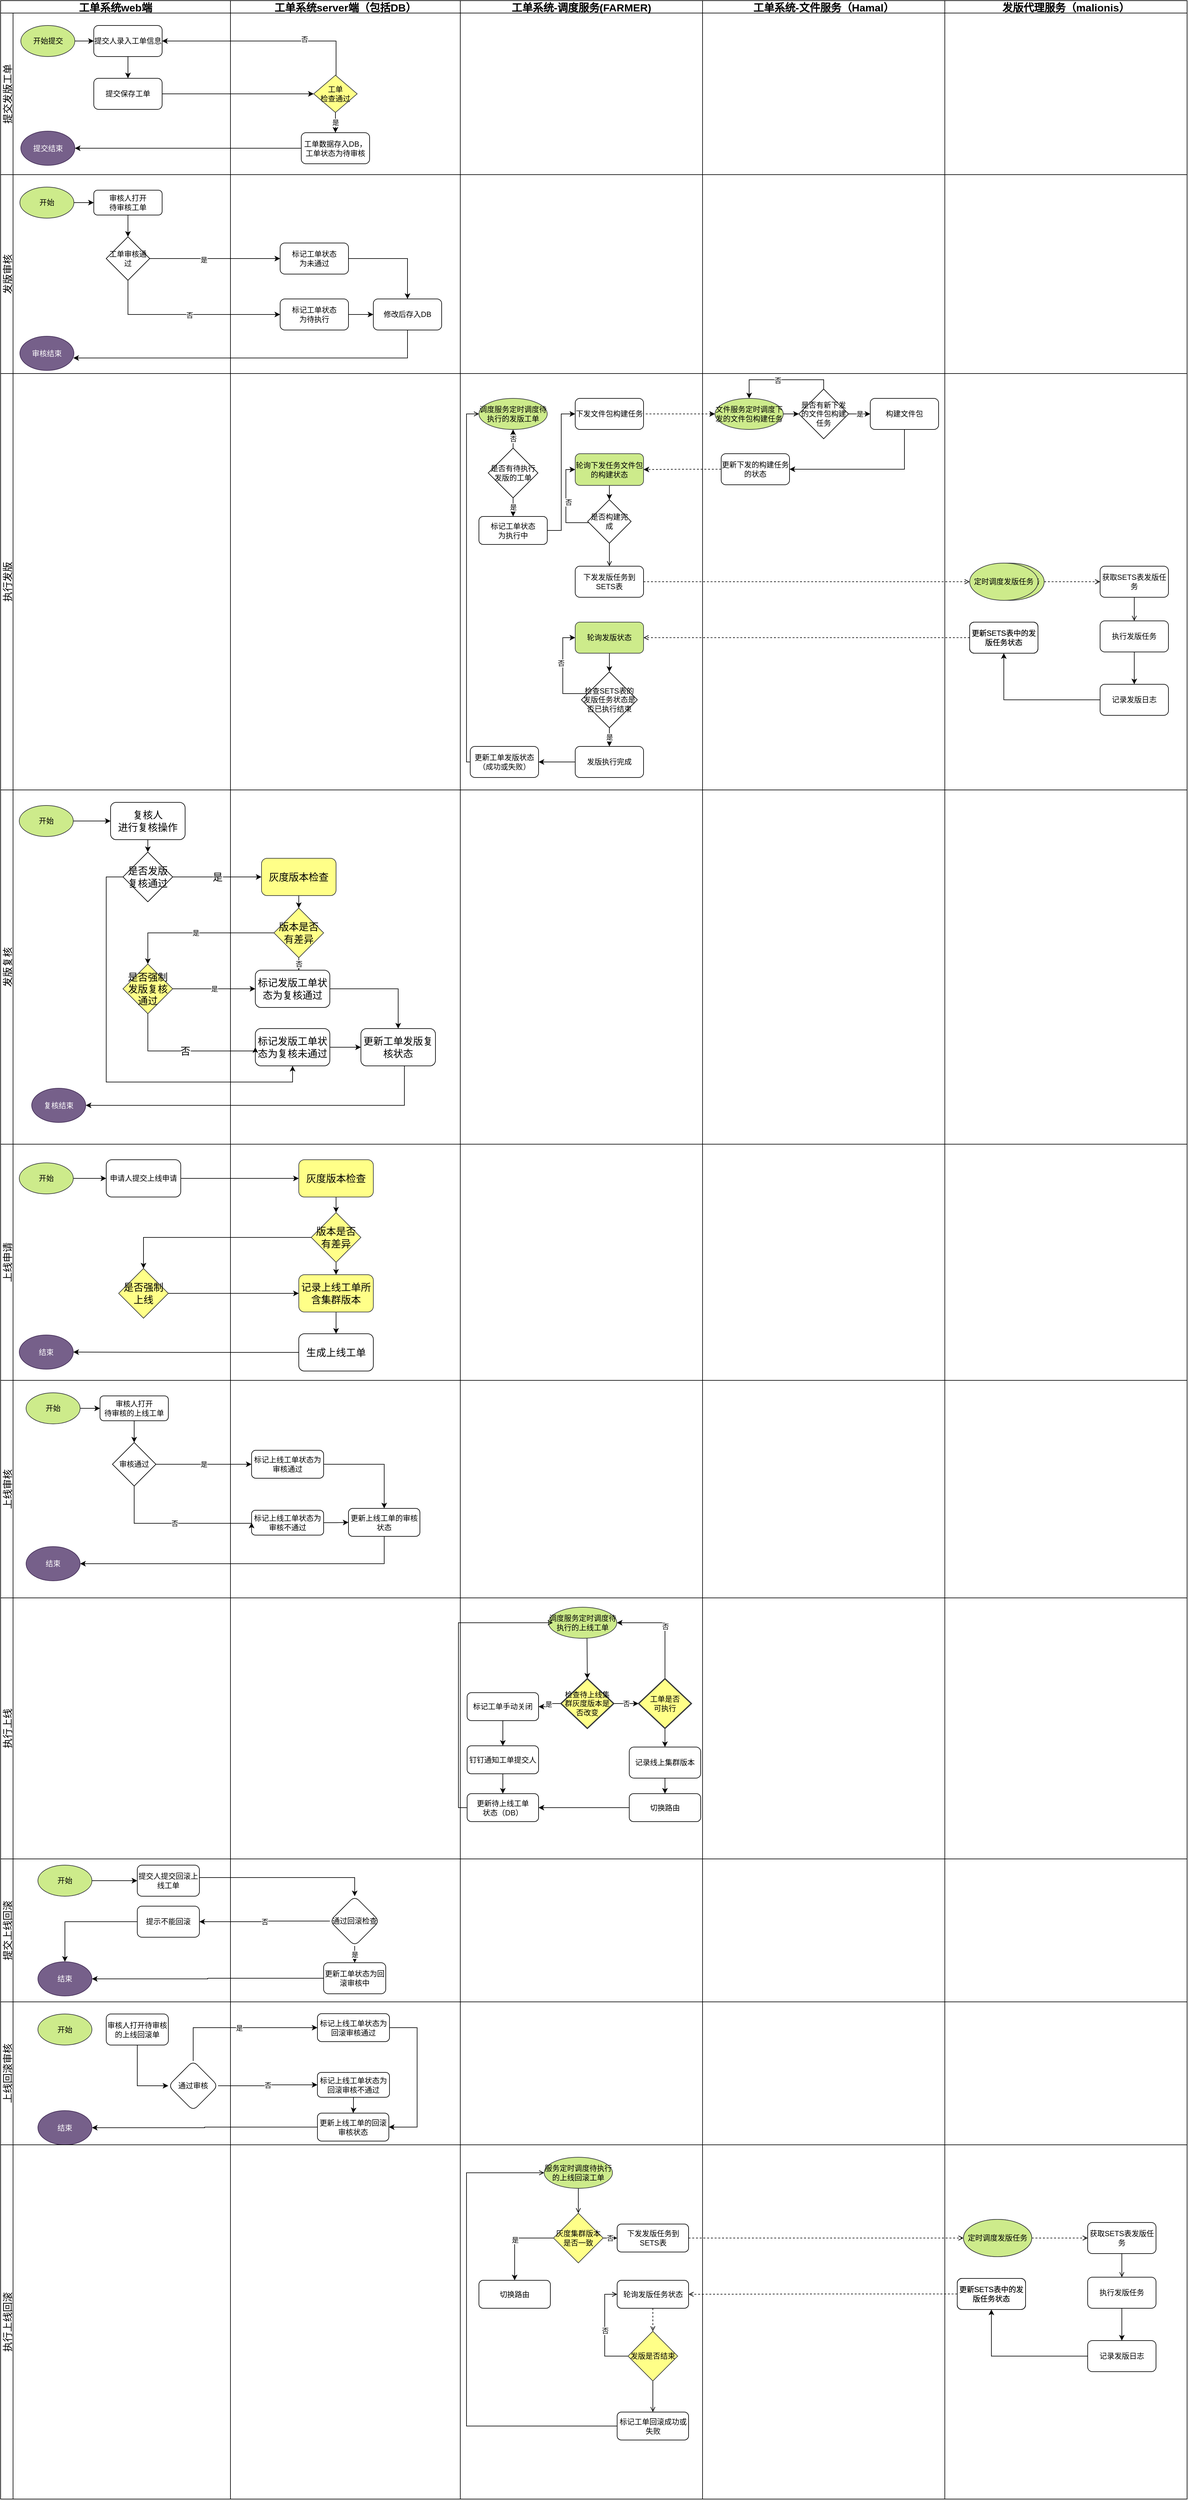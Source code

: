 <mxfile version="20.3.3" type="github">
  <diagram id="n53V0-UhPjgtem-jmb5G" name="第 1 页">
    <mxGraphModel dx="1431" dy="789" grid="1" gridSize="10" guides="1" tooltips="1" connect="1" arrows="1" fold="1" page="1" pageScale="1" pageWidth="827" pageHeight="1169" math="0" shadow="0">
      <root>
        <mxCell id="0" />
        <mxCell id="1" parent="0" />
        <mxCell id="-kGAtnwoqszsTnGILX-w-26" value="工单系统web端" style="swimlane;childLayout=stackLayout;resizeParent=1;resizeParentMax=0;horizontal=1;startSize=20;horizontalStack=0;fillColor=none;gradientColor=none;fontStyle=1;fontSize=17;" parent="1" vertex="1">
          <mxGeometry x="10" y="70" width="370" height="4020" as="geometry">
            <mxRectangle x="10" y="70" width="160" height="30" as="alternateBounds" />
          </mxGeometry>
        </mxCell>
        <mxCell id="-kGAtnwoqszsTnGILX-w-27" value="提交发版工单" style="swimlane;startSize=20;horizontal=0;fillColor=none;gradientColor=none;fontSize=16;fontStyle=0" parent="-kGAtnwoqszsTnGILX-w-26" vertex="1">
          <mxGeometry y="20" width="370" height="260" as="geometry" />
        </mxCell>
        <mxCell id="-kGAtnwoqszsTnGILX-w-62" value="提交保存工单" style="rounded=1;whiteSpace=wrap;html=1;fillColor=none;gradientColor=none;" parent="-kGAtnwoqszsTnGILX-w-27" vertex="1">
          <mxGeometry x="150" y="105" width="110" height="50" as="geometry" />
        </mxCell>
        <mxCell id="-kGAtnwoqszsTnGILX-w-72" style="edgeStyle=orthogonalEdgeStyle;rounded=0;orthogonalLoop=1;jettySize=auto;html=1;entryX=0.5;entryY=0;entryDx=0;entryDy=0;" parent="-kGAtnwoqszsTnGILX-w-27" source="-kGAtnwoqszsTnGILX-w-70" target="-kGAtnwoqszsTnGILX-w-62" edge="1">
          <mxGeometry relative="1" as="geometry" />
        </mxCell>
        <mxCell id="-kGAtnwoqszsTnGILX-w-70" value="提交人录入工单信息" style="rounded=1;whiteSpace=wrap;html=1;fillColor=none;gradientColor=none;" parent="-kGAtnwoqszsTnGILX-w-27" vertex="1">
          <mxGeometry x="150" y="20" width="110" height="50" as="geometry" />
        </mxCell>
        <mxCell id="-kGAtnwoqszsTnGILX-w-104" value="提交结束" style="strokeWidth=1;html=1;shape=mxgraph.flowchart.start_1;whiteSpace=wrap;strokeColor=#432D57;fillColor=#76608a;fontColor=#ffffff;" parent="-kGAtnwoqszsTnGILX-w-27" vertex="1">
          <mxGeometry x="32.5" y="190" width="87" height="55" as="geometry" />
        </mxCell>
        <mxCell id="gG1rawxMJscciwoJlw1L-44" style="edgeStyle=orthogonalEdgeStyle;rounded=0;orthogonalLoop=1;jettySize=auto;html=1;entryX=0;entryY=0.5;entryDx=0;entryDy=0;" edge="1" parent="-kGAtnwoqszsTnGILX-w-27" source="-kGAtnwoqszsTnGILX-w-105" target="-kGAtnwoqszsTnGILX-w-70">
          <mxGeometry relative="1" as="geometry" />
        </mxCell>
        <mxCell id="-kGAtnwoqszsTnGILX-w-105" value="开始提交" style="ellipse;whiteSpace=wrap;html=1;strokeColor=#36393d;strokeWidth=1;fillColor=#cdeb8b;" parent="-kGAtnwoqszsTnGILX-w-27" vertex="1">
          <mxGeometry x="32.5" y="20" width="87" height="50" as="geometry" />
        </mxCell>
        <mxCell id="-kGAtnwoqszsTnGILX-w-28" value="发版审核" style="swimlane;startSize=20;horizontal=0;fillColor=none;gradientColor=none;fontSize=16;fontStyle=0" parent="-kGAtnwoqszsTnGILX-w-26" vertex="1">
          <mxGeometry y="280" width="370" height="320" as="geometry" />
        </mxCell>
        <mxCell id="-kGAtnwoqszsTnGILX-w-99" style="edgeStyle=orthogonalEdgeStyle;rounded=0;orthogonalLoop=1;jettySize=auto;html=1;" parent="-kGAtnwoqszsTnGILX-w-28" source="-kGAtnwoqszsTnGILX-w-97" target="-kGAtnwoqszsTnGILX-w-98" edge="1">
          <mxGeometry relative="1" as="geometry" />
        </mxCell>
        <mxCell id="-kGAtnwoqszsTnGILX-w-97" value="审核人打开&lt;br&gt;待审核工单" style="rounded=1;whiteSpace=wrap;html=1;fillColor=none;gradientColor=none;" parent="-kGAtnwoqszsTnGILX-w-28" vertex="1">
          <mxGeometry x="150" y="25" width="110" height="40" as="geometry" />
        </mxCell>
        <mxCell id="-kGAtnwoqszsTnGILX-w-98" value="工单审核通过" style="strokeWidth=1;html=1;shape=mxgraph.flowchart.decision;whiteSpace=wrap;fillColor=none;gradientColor=none;strokeColor=default;" parent="-kGAtnwoqszsTnGILX-w-28" vertex="1">
          <mxGeometry x="170" y="100" width="70" height="70" as="geometry" />
        </mxCell>
        <mxCell id="gG1rawxMJscciwoJlw1L-43" style="edgeStyle=orthogonalEdgeStyle;rounded=0;orthogonalLoop=1;jettySize=auto;html=1;entryX=0;entryY=0.5;entryDx=0;entryDy=0;" edge="1" parent="-kGAtnwoqszsTnGILX-w-28" source="-kGAtnwoqszsTnGILX-w-109" target="-kGAtnwoqszsTnGILX-w-97">
          <mxGeometry relative="1" as="geometry" />
        </mxCell>
        <mxCell id="-kGAtnwoqszsTnGILX-w-109" value="开始" style="ellipse;whiteSpace=wrap;html=1;strokeColor=#36393d;strokeWidth=1;fillColor=#cdeb8b;" parent="-kGAtnwoqszsTnGILX-w-28" vertex="1">
          <mxGeometry x="31" y="20" width="87" height="50" as="geometry" />
        </mxCell>
        <mxCell id="-kGAtnwoqszsTnGILX-w-111" value="审核结束" style="strokeWidth=1;html=1;shape=mxgraph.flowchart.start_1;whiteSpace=wrap;strokeColor=#432D57;fillColor=#76608a;fontColor=#ffffff;" parent="-kGAtnwoqszsTnGILX-w-28" vertex="1">
          <mxGeometry x="31" y="260" width="87" height="55" as="geometry" />
        </mxCell>
        <mxCell id="-kGAtnwoqszsTnGILX-w-29" value="执行发版" style="swimlane;startSize=20;horizontal=0;fillColor=none;gradientColor=none;fontSize=16;fontStyle=0" parent="-kGAtnwoqszsTnGILX-w-26" vertex="1">
          <mxGeometry y="600" width="370" height="670" as="geometry" />
        </mxCell>
        <mxCell id="-kGAtnwoqszsTnGILX-w-30" value="发版复核" style="swimlane;startSize=20;horizontal=0;fillColor=none;gradientColor=none;fontStyle=0;fontSize=16;" parent="-kGAtnwoqszsTnGILX-w-26" vertex="1">
          <mxGeometry y="1270" width="370" height="570" as="geometry">
            <mxRectangle y="1380" width="370" height="30" as="alternateBounds" />
          </mxGeometry>
        </mxCell>
        <mxCell id="gG1rawxMJscciwoJlw1L-47" style="edgeStyle=orthogonalEdgeStyle;rounded=0;orthogonalLoop=1;jettySize=auto;html=1;entryX=0;entryY=0.5;entryDx=0;entryDy=0;" edge="1" parent="-kGAtnwoqszsTnGILX-w-30" source="-kGAtnwoqszsTnGILX-w-246" target="-kGAtnwoqszsTnGILX-w-247">
          <mxGeometry relative="1" as="geometry" />
        </mxCell>
        <mxCell id="-kGAtnwoqszsTnGILX-w-246" value="开始" style="ellipse;whiteSpace=wrap;html=1;strokeColor=#36393d;strokeWidth=1;fillColor=#cdeb8b;" parent="-kGAtnwoqszsTnGILX-w-30" vertex="1">
          <mxGeometry x="30" y="25" width="87" height="50" as="geometry" />
        </mxCell>
        <mxCell id="gG1rawxMJscciwoJlw1L-48" style="edgeStyle=orthogonalEdgeStyle;rounded=0;orthogonalLoop=1;jettySize=auto;html=1;exitX=0.5;exitY=1;exitDx=0;exitDy=0;entryX=0.5;entryY=0;entryDx=0;entryDy=0;" edge="1" parent="-kGAtnwoqszsTnGILX-w-30" source="-kGAtnwoqszsTnGILX-w-247" target="-kGAtnwoqszsTnGILX-w-249">
          <mxGeometry relative="1" as="geometry" />
        </mxCell>
        <mxCell id="-kGAtnwoqszsTnGILX-w-247" value="复核人&lt;br&gt;进行复核操作" style="rounded=1;whiteSpace=wrap;html=1;strokeColor=default;strokeWidth=1;fontSize=16;fillColor=none;gradientColor=none;" parent="-kGAtnwoqszsTnGILX-w-30" vertex="1">
          <mxGeometry x="177" y="20" width="120" height="60" as="geometry" />
        </mxCell>
        <mxCell id="-kGAtnwoqszsTnGILX-w-249" value="是否发版复核通过" style="rhombus;whiteSpace=wrap;html=1;strokeColor=default;strokeWidth=1;fontSize=16;fillColor=none;gradientColor=none;" parent="-kGAtnwoqszsTnGILX-w-30" vertex="1">
          <mxGeometry x="197" y="100" width="80" height="80" as="geometry" />
        </mxCell>
        <mxCell id="-kGAtnwoqszsTnGILX-w-257" value="复核结束" style="strokeWidth=1;html=1;shape=mxgraph.flowchart.start_1;whiteSpace=wrap;strokeColor=#432D57;fillColor=#76608a;fontColor=#ffffff;" parent="-kGAtnwoqszsTnGILX-w-30" vertex="1">
          <mxGeometry x="50" y="480" width="87" height="55" as="geometry" />
        </mxCell>
        <mxCell id="-kGAtnwoqszsTnGILX-w-267" value="是否强制发版复核通过" style="rhombus;whiteSpace=wrap;html=1;strokeColor=#36393d;strokeWidth=1;fontSize=16;fillColor=#ffff88;" parent="-kGAtnwoqszsTnGILX-w-30" vertex="1">
          <mxGeometry x="197" y="280" width="80" height="80" as="geometry" />
        </mxCell>
        <mxCell id="-kGAtnwoqszsTnGILX-w-281" value="上线申请" style="swimlane;startSize=20;horizontal=0;fillColor=none;gradientColor=none;fontStyle=0;fontSize=16;" parent="-kGAtnwoqszsTnGILX-w-26" vertex="1">
          <mxGeometry y="1840" width="370" height="380" as="geometry" />
        </mxCell>
        <mxCell id="gG1rawxMJscciwoJlw1L-30" value="" style="edgeStyle=orthogonalEdgeStyle;rounded=0;orthogonalLoop=1;jettySize=auto;html=1;" edge="1" parent="-kGAtnwoqszsTnGILX-w-281" source="gG1rawxMJscciwoJlw1L-27" target="gG1rawxMJscciwoJlw1L-29">
          <mxGeometry relative="1" as="geometry" />
        </mxCell>
        <mxCell id="gG1rawxMJscciwoJlw1L-27" value="开始" style="ellipse;whiteSpace=wrap;html=1;strokeColor=#36393d;strokeWidth=1;fillColor=#cdeb8b;" vertex="1" parent="-kGAtnwoqszsTnGILX-w-281">
          <mxGeometry x="30" y="30" width="87" height="50" as="geometry" />
        </mxCell>
        <mxCell id="gG1rawxMJscciwoJlw1L-29" value="申请人提交上线申请" style="rounded=1;whiteSpace=wrap;html=1;strokeWidth=1;" vertex="1" parent="-kGAtnwoqszsTnGILX-w-281">
          <mxGeometry x="170" y="25" width="120" height="60" as="geometry" />
        </mxCell>
        <mxCell id="gG1rawxMJscciwoJlw1L-39" value="是否强制上线" style="rhombus;whiteSpace=wrap;html=1;strokeColor=#36393d;strokeWidth=1;fontSize=16;fillColor=#ffff88;" vertex="1" parent="-kGAtnwoqszsTnGILX-w-281">
          <mxGeometry x="190" y="200" width="80" height="80" as="geometry" />
        </mxCell>
        <mxCell id="gG1rawxMJscciwoJlw1L-42" value="结束" style="strokeWidth=1;html=1;shape=mxgraph.flowchart.start_1;whiteSpace=wrap;strokeColor=#432D57;fillColor=#76608a;fontColor=#ffffff;" vertex="1" parent="-kGAtnwoqszsTnGILX-w-281">
          <mxGeometry x="30" y="307" width="87" height="55" as="geometry" />
        </mxCell>
        <mxCell id="-kGAtnwoqszsTnGILX-w-282" value="上线审核" style="swimlane;startSize=20;horizontal=0;fillColor=none;gradientColor=none;fontStyle=0;fontSize=16;" parent="-kGAtnwoqszsTnGILX-w-26" vertex="1">
          <mxGeometry y="2220" width="370" height="350" as="geometry" />
        </mxCell>
        <mxCell id="gG1rawxMJscciwoJlw1L-57" style="edgeStyle=orthogonalEdgeStyle;rounded=0;orthogonalLoop=1;jettySize=auto;html=1;entryX=0.5;entryY=0;entryDx=0;entryDy=0;entryPerimeter=0;" edge="1" parent="-kGAtnwoqszsTnGILX-w-282" source="gG1rawxMJscciwoJlw1L-53" target="gG1rawxMJscciwoJlw1L-54">
          <mxGeometry relative="1" as="geometry" />
        </mxCell>
        <mxCell id="gG1rawxMJscciwoJlw1L-53" value="审核人打开&lt;br&gt;待审核的上线工单" style="rounded=1;whiteSpace=wrap;html=1;fillColor=none;gradientColor=none;" vertex="1" parent="-kGAtnwoqszsTnGILX-w-282">
          <mxGeometry x="160" y="25" width="110" height="40" as="geometry" />
        </mxCell>
        <mxCell id="gG1rawxMJscciwoJlw1L-54" value="审核通过" style="strokeWidth=1;html=1;shape=mxgraph.flowchart.decision;whiteSpace=wrap;fillColor=none;gradientColor=none;strokeColor=default;" vertex="1" parent="-kGAtnwoqszsTnGILX-w-282">
          <mxGeometry x="180" y="100" width="70" height="70" as="geometry" />
        </mxCell>
        <mxCell id="gG1rawxMJscciwoJlw1L-56" style="edgeStyle=orthogonalEdgeStyle;rounded=0;orthogonalLoop=1;jettySize=auto;html=1;entryX=0;entryY=0.5;entryDx=0;entryDy=0;" edge="1" parent="-kGAtnwoqszsTnGILX-w-282" source="gG1rawxMJscciwoJlw1L-55" target="gG1rawxMJscciwoJlw1L-53">
          <mxGeometry relative="1" as="geometry" />
        </mxCell>
        <mxCell id="gG1rawxMJscciwoJlw1L-55" value="开始" style="ellipse;whiteSpace=wrap;html=1;strokeColor=#36393d;strokeWidth=1;fillColor=#cdeb8b;" vertex="1" parent="-kGAtnwoqszsTnGILX-w-282">
          <mxGeometry x="41" y="20" width="87" height="50" as="geometry" />
        </mxCell>
        <mxCell id="gG1rawxMJscciwoJlw1L-64" value="结束" style="strokeWidth=1;html=1;shape=mxgraph.flowchart.start_1;whiteSpace=wrap;strokeColor=#432D57;fillColor=#76608a;fontColor=#ffffff;" vertex="1" parent="-kGAtnwoqszsTnGILX-w-282">
          <mxGeometry x="41" y="267.5" width="87" height="55" as="geometry" />
        </mxCell>
        <mxCell id="gG1rawxMJscciwoJlw1L-75" value="执行上线" style="swimlane;startSize=20;horizontal=0;fillColor=none;gradientColor=none;fontStyle=0;fontSize=16;" vertex="1" parent="-kGAtnwoqszsTnGILX-w-26">
          <mxGeometry y="2570" width="370" height="420" as="geometry" />
        </mxCell>
        <mxCell id="gG1rawxMJscciwoJlw1L-100" value="提交上线回滚" style="swimlane;startSize=20;horizontal=0;fillColor=none;gradientColor=none;fontStyle=0;fontSize=16;" vertex="1" parent="-kGAtnwoqszsTnGILX-w-26">
          <mxGeometry y="2990" width="370" height="230" as="geometry" />
        </mxCell>
        <mxCell id="gG1rawxMJscciwoJlw1L-109" style="edgeStyle=orthogonalEdgeStyle;rounded=0;orthogonalLoop=1;jettySize=auto;html=1;entryX=0;entryY=0.5;entryDx=0;entryDy=0;" edge="1" parent="gG1rawxMJscciwoJlw1L-100" source="gG1rawxMJscciwoJlw1L-106" target="gG1rawxMJscciwoJlw1L-107">
          <mxGeometry relative="1" as="geometry" />
        </mxCell>
        <mxCell id="gG1rawxMJscciwoJlw1L-106" value="开始" style="ellipse;whiteSpace=wrap;html=1;strokeColor=#36393d;strokeWidth=1;fillColor=#cdeb8b;" vertex="1" parent="gG1rawxMJscciwoJlw1L-100">
          <mxGeometry x="60" y="10" width="87" height="50" as="geometry" />
        </mxCell>
        <mxCell id="gG1rawxMJscciwoJlw1L-107" value="提交人提交回滚上线工单" style="rounded=1;whiteSpace=wrap;html=1;strokeWidth=1;" vertex="1" parent="gG1rawxMJscciwoJlw1L-100">
          <mxGeometry x="220" y="10" width="100" height="50" as="geometry" />
        </mxCell>
        <mxCell id="gG1rawxMJscciwoJlw1L-117" value="结束" style="strokeWidth=1;html=1;shape=mxgraph.flowchart.start_1;whiteSpace=wrap;strokeColor=#432D57;fillColor=#76608a;fontColor=#ffffff;" vertex="1" parent="gG1rawxMJscciwoJlw1L-100">
          <mxGeometry x="60" y="165.5" width="87" height="55" as="geometry" />
        </mxCell>
        <mxCell id="gG1rawxMJscciwoJlw1L-123" style="edgeStyle=orthogonalEdgeStyle;rounded=0;orthogonalLoop=1;jettySize=auto;html=1;entryX=0.5;entryY=0;entryDx=0;entryDy=0;entryPerimeter=0;" edge="1" parent="gG1rawxMJscciwoJlw1L-100" source="gG1rawxMJscciwoJlw1L-119" target="gG1rawxMJscciwoJlw1L-117">
          <mxGeometry relative="1" as="geometry" />
        </mxCell>
        <mxCell id="gG1rawxMJscciwoJlw1L-119" value="提示不能回滚" style="rounded=1;whiteSpace=wrap;html=1;strokeWidth=1;" vertex="1" parent="gG1rawxMJscciwoJlw1L-100">
          <mxGeometry x="220" y="76" width="100" height="50" as="geometry" />
        </mxCell>
        <mxCell id="gG1rawxMJscciwoJlw1L-124" value="上线回滚审核" style="swimlane;startSize=20;horizontal=0;fillColor=none;gradientColor=none;fontStyle=0;fontSize=16;" vertex="1" parent="-kGAtnwoqszsTnGILX-w-26">
          <mxGeometry y="3220" width="370" height="230" as="geometry" />
        </mxCell>
        <mxCell id="gG1rawxMJscciwoJlw1L-129" value="开始" style="ellipse;whiteSpace=wrap;html=1;strokeColor=#36393d;strokeWidth=1;fillColor=#cdeb8b;" vertex="1" parent="gG1rawxMJscciwoJlw1L-124">
          <mxGeometry x="60" y="19.5" width="87" height="50" as="geometry" />
        </mxCell>
        <mxCell id="gG1rawxMJscciwoJlw1L-130" value="结束" style="strokeWidth=1;html=1;shape=mxgraph.flowchart.start_1;whiteSpace=wrap;strokeColor=#432D57;fillColor=#76608a;fontColor=#ffffff;" vertex="1" parent="gG1rawxMJscciwoJlw1L-124">
          <mxGeometry x="60" y="175" width="87" height="55" as="geometry" />
        </mxCell>
        <mxCell id="gG1rawxMJscciwoJlw1L-131" value="通过审核" style="rhombus;whiteSpace=wrap;html=1;rounded=1;strokeWidth=1;" vertex="1" parent="gG1rawxMJscciwoJlw1L-124">
          <mxGeometry x="270" y="95" width="80" height="80" as="geometry" />
        </mxCell>
        <mxCell id="gG1rawxMJscciwoJlw1L-136" style="edgeStyle=orthogonalEdgeStyle;rounded=0;orthogonalLoop=1;jettySize=auto;html=1;entryX=0;entryY=0.5;entryDx=0;entryDy=0;" edge="1" parent="gG1rawxMJscciwoJlw1L-124" source="gG1rawxMJscciwoJlw1L-132" target="gG1rawxMJscciwoJlw1L-131">
          <mxGeometry relative="1" as="geometry" />
        </mxCell>
        <mxCell id="gG1rawxMJscciwoJlw1L-132" value="审核人打开待审核的上线回滚单" style="rounded=1;whiteSpace=wrap;html=1;strokeWidth=1;" vertex="1" parent="gG1rawxMJscciwoJlw1L-124">
          <mxGeometry x="170" y="19.5" width="100" height="50" as="geometry" />
        </mxCell>
        <mxCell id="gG1rawxMJscciwoJlw1L-142" value="执行上线回滚" style="swimlane;startSize=20;horizontal=0;fillColor=none;gradientColor=none;fontStyle=0;fontSize=16;" vertex="1" parent="-kGAtnwoqszsTnGILX-w-26">
          <mxGeometry y="3450" width="370" height="570" as="geometry" />
        </mxCell>
        <mxCell id="-kGAtnwoqszsTnGILX-w-68" style="edgeStyle=orthogonalEdgeStyle;rounded=0;orthogonalLoop=1;jettySize=auto;html=1;entryX=0;entryY=0.5;entryDx=0;entryDy=0;entryPerimeter=0;" parent="1" source="-kGAtnwoqszsTnGILX-w-62" target="-kGAtnwoqszsTnGILX-w-91" edge="1">
          <mxGeometry relative="1" as="geometry">
            <mxPoint x="510" y="295" as="targetPoint" />
          </mxGeometry>
        </mxCell>
        <mxCell id="-kGAtnwoqszsTnGILX-w-86" style="edgeStyle=orthogonalEdgeStyle;rounded=0;orthogonalLoop=1;jettySize=auto;html=1;entryX=1;entryY=0.5;entryDx=0;entryDy=0;exitX=0.5;exitY=0;exitDx=0;exitDy=0;exitPerimeter=0;" parent="1" source="-kGAtnwoqszsTnGILX-w-91" target="-kGAtnwoqszsTnGILX-w-70" edge="1">
          <mxGeometry relative="1" as="geometry">
            <mxPoint x="550" y="250" as="sourcePoint" />
            <Array as="points">
              <mxPoint x="550" y="205" />
            </Array>
          </mxGeometry>
        </mxCell>
        <mxCell id="-kGAtnwoqszsTnGILX-w-92" value="否" style="edgeLabel;html=1;align=center;verticalAlign=middle;resizable=0;points=[];" parent="-kGAtnwoqszsTnGILX-w-86" vertex="1" connectable="0">
          <mxGeometry x="-0.252" y="-3" relative="1" as="geometry">
            <mxPoint as="offset" />
          </mxGeometry>
        </mxCell>
        <mxCell id="-kGAtnwoqszsTnGILX-w-95" style="edgeStyle=orthogonalEdgeStyle;rounded=0;orthogonalLoop=1;jettySize=auto;html=1;entryX=1;entryY=0.5;entryDx=0;entryDy=0;entryPerimeter=0;" parent="1" source="-kGAtnwoqszsTnGILX-w-85" target="-kGAtnwoqszsTnGILX-w-104" edge="1">
          <mxGeometry relative="1" as="geometry">
            <mxPoint x="230" y="405" as="targetPoint" />
          </mxGeometry>
        </mxCell>
        <mxCell id="-kGAtnwoqszsTnGILX-w-101" style="edgeStyle=orthogonalEdgeStyle;rounded=0;orthogonalLoop=1;jettySize=auto;html=1;entryX=0;entryY=0.5;entryDx=0;entryDy=0;" parent="1" source="-kGAtnwoqszsTnGILX-w-98" target="-kGAtnwoqszsTnGILX-w-100" edge="1">
          <mxGeometry relative="1" as="geometry" />
        </mxCell>
        <mxCell id="-kGAtnwoqszsTnGILX-w-106" value="是" style="edgeLabel;html=1;align=center;verticalAlign=middle;resizable=0;points=[];" parent="-kGAtnwoqszsTnGILX-w-101" vertex="1" connectable="0">
          <mxGeometry x="-0.175" y="-2" relative="1" as="geometry">
            <mxPoint as="offset" />
          </mxGeometry>
        </mxCell>
        <mxCell id="-kGAtnwoqszsTnGILX-w-40" value="工单系统server端（包括DB）" style="swimlane;childLayout=stackLayout;resizeParent=1;resizeParentMax=0;horizontal=1;startSize=20;horizontalStack=0;fillColor=none;gradientColor=none;fontSize=17;" parent="1" vertex="1">
          <mxGeometry x="380" y="70" width="370" height="4020" as="geometry">
            <mxRectangle x="380" y="70" width="180" height="30" as="alternateBounds" />
          </mxGeometry>
        </mxCell>
        <mxCell id="-kGAtnwoqszsTnGILX-w-41" value="" style="swimlane;startSize=20;horizontal=0;fillColor=none;gradientColor=none;flipH=0;direction=east;swimlaneLine=0;" parent="-kGAtnwoqszsTnGILX-w-40" vertex="1">
          <mxGeometry y="20" width="370" height="260" as="geometry">
            <mxRectangle y="20" width="370" height="40" as="alternateBounds" />
          </mxGeometry>
        </mxCell>
        <mxCell id="-kGAtnwoqszsTnGILX-w-85" value="工单数据存入DB，工单状态为待审核" style="rounded=1;whiteSpace=wrap;html=1;fillColor=none;gradientColor=none;" parent="-kGAtnwoqszsTnGILX-w-41" vertex="1">
          <mxGeometry x="114" y="192.5" width="110" height="50" as="geometry" />
        </mxCell>
        <mxCell id="gG1rawxMJscciwoJlw1L-46" value="是" style="edgeStyle=orthogonalEdgeStyle;rounded=0;orthogonalLoop=1;jettySize=auto;html=1;entryX=0.5;entryY=0;entryDx=0;entryDy=0;" edge="1" parent="-kGAtnwoqszsTnGILX-w-41" source="-kGAtnwoqszsTnGILX-w-91" target="-kGAtnwoqszsTnGILX-w-85">
          <mxGeometry relative="1" as="geometry" />
        </mxCell>
        <mxCell id="-kGAtnwoqszsTnGILX-w-91" value="工单&lt;br&gt;检查通过" style="strokeWidth=1;html=1;shape=mxgraph.flowchart.decision;whiteSpace=wrap;fillColor=#ffff88;strokeColor=#36393d;" parent="-kGAtnwoqszsTnGILX-w-41" vertex="1">
          <mxGeometry x="134" y="100" width="70" height="60" as="geometry" />
        </mxCell>
        <mxCell id="-kGAtnwoqszsTnGILX-w-42" value="" style="swimlane;startSize=20;horizontal=0;fillColor=none;gradientColor=none;swimlaneLine=0;" parent="-kGAtnwoqszsTnGILX-w-40" vertex="1">
          <mxGeometry y="280" width="370" height="320" as="geometry" />
        </mxCell>
        <mxCell id="-kGAtnwoqszsTnGILX-w-114" style="edgeStyle=orthogonalEdgeStyle;rounded=0;orthogonalLoop=1;jettySize=auto;html=1;entryX=0.5;entryY=0;entryDx=0;entryDy=0;" parent="-kGAtnwoqszsTnGILX-w-42" source="-kGAtnwoqszsTnGILX-w-100" target="-kGAtnwoqszsTnGILX-w-113" edge="1">
          <mxGeometry relative="1" as="geometry" />
        </mxCell>
        <mxCell id="-kGAtnwoqszsTnGILX-w-100" value="标记工单状态&lt;br&gt;为未通过" style="rounded=1;whiteSpace=wrap;html=1;fillColor=none;gradientColor=none;" parent="-kGAtnwoqszsTnGILX-w-42" vertex="1">
          <mxGeometry x="80" y="110" width="110" height="50" as="geometry" />
        </mxCell>
        <mxCell id="-kGAtnwoqszsTnGILX-w-115" style="edgeStyle=orthogonalEdgeStyle;rounded=0;orthogonalLoop=1;jettySize=auto;html=1;entryX=0;entryY=0.5;entryDx=0;entryDy=0;" parent="-kGAtnwoqszsTnGILX-w-42" source="-kGAtnwoqszsTnGILX-w-102" target="-kGAtnwoqszsTnGILX-w-113" edge="1">
          <mxGeometry relative="1" as="geometry" />
        </mxCell>
        <mxCell id="-kGAtnwoqszsTnGILX-w-102" value="标记工单状态&lt;br&gt;为待执行" style="rounded=1;whiteSpace=wrap;html=1;fillColor=none;gradientColor=none;" parent="-kGAtnwoqszsTnGILX-w-42" vertex="1">
          <mxGeometry x="80" y="200" width="110" height="50" as="geometry" />
        </mxCell>
        <mxCell id="-kGAtnwoqszsTnGILX-w-113" value="修改后存入DB" style="rounded=1;whiteSpace=wrap;html=1;fillColor=none;gradientColor=none;" parent="-kGAtnwoqszsTnGILX-w-42" vertex="1">
          <mxGeometry x="230" y="200" width="110" height="50" as="geometry" />
        </mxCell>
        <mxCell id="-kGAtnwoqszsTnGILX-w-43" value="" style="swimlane;startSize=20;horizontal=0;fillColor=none;gradientColor=none;swimlaneLine=0;" parent="-kGAtnwoqszsTnGILX-w-40" vertex="1">
          <mxGeometry y="600" width="370" height="670" as="geometry" />
        </mxCell>
        <mxCell id="-kGAtnwoqszsTnGILX-w-44" style="swimlane;startSize=20;horizontal=0;fillColor=none;gradientColor=none;swimlaneLine=0;" parent="-kGAtnwoqszsTnGILX-w-40" vertex="1">
          <mxGeometry y="1270" width="370" height="570" as="geometry">
            <mxRectangle y="1380" width="370" height="40" as="alternateBounds" />
          </mxGeometry>
        </mxCell>
        <mxCell id="gG1rawxMJscciwoJlw1L-21" value="否" style="edgeStyle=orthogonalEdgeStyle;rounded=0;orthogonalLoop=1;jettySize=auto;html=1;entryX=0.583;entryY=0;entryDx=0;entryDy=0;entryPerimeter=0;" edge="1" parent="-kGAtnwoqszsTnGILX-w-44" source="-kGAtnwoqszsTnGILX-w-262" target="gG1rawxMJscciwoJlw1L-12">
          <mxGeometry relative="1" as="geometry" />
        </mxCell>
        <mxCell id="-kGAtnwoqszsTnGILX-w-262" value="版本是否&lt;br&gt;有差异" style="rhombus;whiteSpace=wrap;html=1;strokeColor=#36393d;strokeWidth=1;fontSize=16;fillColor=#ffff88;" parent="-kGAtnwoqszsTnGILX-w-44" vertex="1">
          <mxGeometry x="70" y="190" width="80" height="80" as="geometry" />
        </mxCell>
        <mxCell id="gG1rawxMJscciwoJlw1L-19" style="edgeStyle=orthogonalEdgeStyle;rounded=0;orthogonalLoop=1;jettySize=auto;html=1;entryX=0.5;entryY=0;entryDx=0;entryDy=0;" edge="1" parent="-kGAtnwoqszsTnGILX-w-44" source="-kGAtnwoqszsTnGILX-w-264" target="-kGAtnwoqszsTnGILX-w-262">
          <mxGeometry relative="1" as="geometry" />
        </mxCell>
        <mxCell id="-kGAtnwoqszsTnGILX-w-264" value="灰度版本检查" style="rounded=1;whiteSpace=wrap;html=1;strokeColor=#36393d;strokeWidth=1;fontSize=16;fillColor=#ffff88;" parent="-kGAtnwoqszsTnGILX-w-44" vertex="1">
          <mxGeometry x="50" y="110" width="120" height="60" as="geometry" />
        </mxCell>
        <mxCell id="gG1rawxMJscciwoJlw1L-24" style="edgeStyle=orthogonalEdgeStyle;rounded=0;orthogonalLoop=1;jettySize=auto;html=1;entryX=0;entryY=0.5;entryDx=0;entryDy=0;" edge="1" parent="-kGAtnwoqszsTnGILX-w-44" source="-kGAtnwoqszsTnGILX-w-279" target="gG1rawxMJscciwoJlw1L-22">
          <mxGeometry relative="1" as="geometry" />
        </mxCell>
        <mxCell id="-kGAtnwoqszsTnGILX-w-279" value="标记发版工单状态为复核未通过" style="rounded=1;whiteSpace=wrap;html=1;strokeColor=default;strokeWidth=1;fontSize=16;fillColor=none;gradientColor=none;" parent="-kGAtnwoqszsTnGILX-w-44" vertex="1">
          <mxGeometry x="40" y="384" width="120" height="60" as="geometry" />
        </mxCell>
        <mxCell id="gG1rawxMJscciwoJlw1L-25" style="edgeStyle=orthogonalEdgeStyle;rounded=0;orthogonalLoop=1;jettySize=auto;html=1;entryX=0.5;entryY=0;entryDx=0;entryDy=0;" edge="1" parent="-kGAtnwoqszsTnGILX-w-44" source="gG1rawxMJscciwoJlw1L-12" target="gG1rawxMJscciwoJlw1L-22">
          <mxGeometry relative="1" as="geometry" />
        </mxCell>
        <mxCell id="gG1rawxMJscciwoJlw1L-12" value="标记发版工单状态为复核通过" style="rounded=1;whiteSpace=wrap;html=1;strokeColor=default;strokeWidth=1;fontSize=16;fillColor=none;gradientColor=none;" vertex="1" parent="-kGAtnwoqszsTnGILX-w-44">
          <mxGeometry x="40" y="290" width="120" height="60" as="geometry" />
        </mxCell>
        <mxCell id="gG1rawxMJscciwoJlw1L-22" value="更新工单发版复核状态" style="rounded=1;whiteSpace=wrap;html=1;strokeColor=default;strokeWidth=1;fontSize=16;fillColor=none;gradientColor=none;" vertex="1" parent="-kGAtnwoqszsTnGILX-w-44">
          <mxGeometry x="210" y="384" width="120" height="60" as="geometry" />
        </mxCell>
        <mxCell id="gG1rawxMJscciwoJlw1L-4" style="swimlane;startSize=20;horizontal=0;fillColor=none;gradientColor=none;swimlaneLine=0;" vertex="1" parent="-kGAtnwoqszsTnGILX-w-40">
          <mxGeometry y="1840" width="370" height="380" as="geometry">
            <mxRectangle y="1380" width="370" height="40" as="alternateBounds" />
          </mxGeometry>
        </mxCell>
        <mxCell id="gG1rawxMJscciwoJlw1L-36" style="edgeStyle=orthogonalEdgeStyle;rounded=0;orthogonalLoop=1;jettySize=auto;html=1;entryX=0.5;entryY=0;entryDx=0;entryDy=0;" edge="1" parent="gG1rawxMJscciwoJlw1L-4" source="gG1rawxMJscciwoJlw1L-31" target="gG1rawxMJscciwoJlw1L-33">
          <mxGeometry relative="1" as="geometry" />
        </mxCell>
        <mxCell id="gG1rawxMJscciwoJlw1L-31" value="灰度版本检查" style="rounded=1;whiteSpace=wrap;html=1;strokeColor=#36393d;strokeWidth=1;fontSize=16;fillColor=#ffff88;" vertex="1" parent="gG1rawxMJscciwoJlw1L-4">
          <mxGeometry x="110" y="25" width="120" height="60" as="geometry" />
        </mxCell>
        <mxCell id="gG1rawxMJscciwoJlw1L-37" style="edgeStyle=orthogonalEdgeStyle;rounded=0;orthogonalLoop=1;jettySize=auto;html=1;entryX=0.5;entryY=0;entryDx=0;entryDy=0;" edge="1" parent="gG1rawxMJscciwoJlw1L-4" source="gG1rawxMJscciwoJlw1L-33" target="gG1rawxMJscciwoJlw1L-34">
          <mxGeometry relative="1" as="geometry" />
        </mxCell>
        <mxCell id="gG1rawxMJscciwoJlw1L-33" value="版本是否&lt;br&gt;有差异" style="rhombus;whiteSpace=wrap;html=1;strokeColor=#36393d;strokeWidth=1;fontSize=16;fillColor=#ffff88;" vertex="1" parent="gG1rawxMJscciwoJlw1L-4">
          <mxGeometry x="130" y="110" width="80" height="80" as="geometry" />
        </mxCell>
        <mxCell id="gG1rawxMJscciwoJlw1L-38" style="edgeStyle=orthogonalEdgeStyle;rounded=0;orthogonalLoop=1;jettySize=auto;html=1;entryX=0.5;entryY=0;entryDx=0;entryDy=0;" edge="1" parent="gG1rawxMJscciwoJlw1L-4" source="gG1rawxMJscciwoJlw1L-34" target="gG1rawxMJscciwoJlw1L-35">
          <mxGeometry relative="1" as="geometry" />
        </mxCell>
        <mxCell id="gG1rawxMJscciwoJlw1L-34" value="记录上线工单所含集群版本" style="rounded=1;whiteSpace=wrap;html=1;strokeWidth=1;fontSize=16;fillColor=#ffff88;strokeColor=#36393d;" vertex="1" parent="gG1rawxMJscciwoJlw1L-4">
          <mxGeometry x="110" y="210" width="120" height="60" as="geometry" />
        </mxCell>
        <mxCell id="gG1rawxMJscciwoJlw1L-35" value="生成上线工单" style="rounded=1;whiteSpace=wrap;html=1;strokeWidth=1;fontSize=16;" vertex="1" parent="gG1rawxMJscciwoJlw1L-4">
          <mxGeometry x="110" y="305" width="120" height="60" as="geometry" />
        </mxCell>
        <mxCell id="gG1rawxMJscciwoJlw1L-5" style="swimlane;startSize=20;horizontal=0;fillColor=none;gradientColor=none;swimlaneLine=0;" vertex="1" parent="-kGAtnwoqszsTnGILX-w-40">
          <mxGeometry y="2220" width="370" height="350" as="geometry">
            <mxRectangle y="1380" width="370" height="40" as="alternateBounds" />
          </mxGeometry>
        </mxCell>
        <mxCell id="gG1rawxMJscciwoJlw1L-67" style="edgeStyle=orthogonalEdgeStyle;rounded=0;orthogonalLoop=1;jettySize=auto;html=1;entryX=0.5;entryY=0;entryDx=0;entryDy=0;" edge="1" parent="gG1rawxMJscciwoJlw1L-5" source="gG1rawxMJscciwoJlw1L-58" target="gG1rawxMJscciwoJlw1L-63">
          <mxGeometry relative="1" as="geometry" />
        </mxCell>
        <mxCell id="gG1rawxMJscciwoJlw1L-58" value="标记上线工单状态为审核通过" style="rounded=1;whiteSpace=wrap;html=1;fillColor=none;gradientColor=none;" vertex="1" parent="gG1rawxMJscciwoJlw1L-5">
          <mxGeometry x="34" y="112.5" width="116" height="45" as="geometry" />
        </mxCell>
        <mxCell id="gG1rawxMJscciwoJlw1L-66" style="edgeStyle=orthogonalEdgeStyle;rounded=0;orthogonalLoop=1;jettySize=auto;html=1;entryX=0;entryY=0.5;entryDx=0;entryDy=0;" edge="1" parent="gG1rawxMJscciwoJlw1L-5" source="gG1rawxMJscciwoJlw1L-60" target="gG1rawxMJscciwoJlw1L-63">
          <mxGeometry relative="1" as="geometry" />
        </mxCell>
        <mxCell id="gG1rawxMJscciwoJlw1L-60" value="标记上线工单状态为审核不通过" style="rounded=1;whiteSpace=wrap;html=1;fillColor=none;gradientColor=none;" vertex="1" parent="gG1rawxMJscciwoJlw1L-5">
          <mxGeometry x="34" y="209" width="116" height="40" as="geometry" />
        </mxCell>
        <mxCell id="gG1rawxMJscciwoJlw1L-63" value="更新上线工单的审核状态" style="rounded=1;whiteSpace=wrap;html=1;fillColor=none;gradientColor=none;" vertex="1" parent="gG1rawxMJscciwoJlw1L-5">
          <mxGeometry x="190" y="206" width="115" height="45" as="geometry" />
        </mxCell>
        <mxCell id="gG1rawxMJscciwoJlw1L-76" style="swimlane;startSize=20;horizontal=0;fillColor=none;gradientColor=none;swimlaneLine=0;" vertex="1" parent="-kGAtnwoqszsTnGILX-w-40">
          <mxGeometry y="2570" width="370" height="420" as="geometry">
            <mxRectangle y="1380" width="370" height="40" as="alternateBounds" />
          </mxGeometry>
        </mxCell>
        <mxCell id="gG1rawxMJscciwoJlw1L-101" style="swimlane;startSize=20;horizontal=0;fillColor=none;gradientColor=none;swimlaneLine=0;" vertex="1" parent="-kGAtnwoqszsTnGILX-w-40">
          <mxGeometry y="2990" width="370" height="230" as="geometry">
            <mxRectangle y="1380" width="370" height="40" as="alternateBounds" />
          </mxGeometry>
        </mxCell>
        <mxCell id="gG1rawxMJscciwoJlw1L-108" value="更新工单状态为回滚审核中" style="rounded=1;whiteSpace=wrap;html=1;strokeWidth=1;" vertex="1" parent="gG1rawxMJscciwoJlw1L-101">
          <mxGeometry x="150" y="167" width="100" height="50" as="geometry" />
        </mxCell>
        <mxCell id="gG1rawxMJscciwoJlw1L-150" value="是" style="edgeStyle=orthogonalEdgeStyle;rounded=0;orthogonalLoop=1;jettySize=auto;html=1;entryX=0.5;entryY=0;entryDx=0;entryDy=0;" edge="1" parent="gG1rawxMJscciwoJlw1L-101" source="gG1rawxMJscciwoJlw1L-114" target="gG1rawxMJscciwoJlw1L-108">
          <mxGeometry relative="1" as="geometry" />
        </mxCell>
        <mxCell id="gG1rawxMJscciwoJlw1L-114" value="通过回滚检查" style="rhombus;whiteSpace=wrap;html=1;rounded=1;strokeWidth=1;" vertex="1" parent="gG1rawxMJscciwoJlw1L-101">
          <mxGeometry x="160" y="60" width="80" height="80" as="geometry" />
        </mxCell>
        <mxCell id="gG1rawxMJscciwoJlw1L-125" style="swimlane;startSize=20;horizontal=0;fillColor=none;gradientColor=none;swimlaneLine=0;" vertex="1" parent="-kGAtnwoqszsTnGILX-w-40">
          <mxGeometry y="3220" width="370" height="230" as="geometry">
            <mxRectangle y="1380" width="370" height="40" as="alternateBounds" />
          </mxGeometry>
        </mxCell>
        <mxCell id="gG1rawxMJscciwoJlw1L-140" style="edgeStyle=orthogonalEdgeStyle;rounded=0;orthogonalLoop=1;jettySize=auto;html=1;entryX=1;entryY=0.5;entryDx=0;entryDy=0;" edge="1" parent="gG1rawxMJscciwoJlw1L-125" source="gG1rawxMJscciwoJlw1L-133" target="gG1rawxMJscciwoJlw1L-135">
          <mxGeometry relative="1" as="geometry">
            <Array as="points">
              <mxPoint x="300.5" y="42" />
              <mxPoint x="300.5" y="202" />
            </Array>
          </mxGeometry>
        </mxCell>
        <mxCell id="gG1rawxMJscciwoJlw1L-133" value="标记上线工单状态为回滚审核通过" style="rounded=1;whiteSpace=wrap;html=1;fillColor=none;gradientColor=none;" vertex="1" parent="gG1rawxMJscciwoJlw1L-125">
          <mxGeometry x="140" y="19" width="116" height="45" as="geometry" />
        </mxCell>
        <mxCell id="gG1rawxMJscciwoJlw1L-139" style="edgeStyle=orthogonalEdgeStyle;rounded=0;orthogonalLoop=1;jettySize=auto;html=1;entryX=0.5;entryY=0;entryDx=0;entryDy=0;" edge="1" parent="gG1rawxMJscciwoJlw1L-125" source="gG1rawxMJscciwoJlw1L-134" target="gG1rawxMJscciwoJlw1L-135">
          <mxGeometry relative="1" as="geometry" />
        </mxCell>
        <mxCell id="gG1rawxMJscciwoJlw1L-134" value="标记上线工单状态为回滚审核不通过" style="rounded=1;whiteSpace=wrap;html=1;fillColor=none;gradientColor=none;" vertex="1" parent="gG1rawxMJscciwoJlw1L-125">
          <mxGeometry x="140" y="113.5" width="116" height="40" as="geometry" />
        </mxCell>
        <mxCell id="gG1rawxMJscciwoJlw1L-135" value="更新上线工单的回滚审核状态" style="rounded=1;whiteSpace=wrap;html=1;fillColor=none;gradientColor=none;" vertex="1" parent="gG1rawxMJscciwoJlw1L-125">
          <mxGeometry x="140" y="179" width="115" height="45" as="geometry" />
        </mxCell>
        <mxCell id="gG1rawxMJscciwoJlw1L-143" style="swimlane;startSize=20;horizontal=0;fillColor=none;gradientColor=none;swimlaneLine=0;" vertex="1" parent="-kGAtnwoqszsTnGILX-w-40">
          <mxGeometry y="3450" width="370" height="570" as="geometry">
            <mxRectangle y="1380" width="370" height="40" as="alternateBounds" />
          </mxGeometry>
        </mxCell>
        <mxCell id="-kGAtnwoqszsTnGILX-w-107" style="edgeStyle=orthogonalEdgeStyle;rounded=0;orthogonalLoop=1;jettySize=auto;html=1;entryX=0;entryY=0.5;entryDx=0;entryDy=0;exitX=0.5;exitY=1;exitDx=0;exitDy=0;exitPerimeter=0;" parent="1" source="-kGAtnwoqszsTnGILX-w-98" target="-kGAtnwoqszsTnGILX-w-102" edge="1">
          <mxGeometry relative="1" as="geometry">
            <Array as="points">
              <mxPoint x="215" y="575" />
            </Array>
          </mxGeometry>
        </mxCell>
        <mxCell id="-kGAtnwoqszsTnGILX-w-108" value="否" style="edgeLabel;html=1;align=center;verticalAlign=middle;resizable=0;points=[];" parent="-kGAtnwoqszsTnGILX-w-107" vertex="1" connectable="0">
          <mxGeometry x="0.026" y="-1" relative="1" as="geometry">
            <mxPoint as="offset" />
          </mxGeometry>
        </mxCell>
        <mxCell id="-kGAtnwoqszsTnGILX-w-119" value="工单系统-调度服务(FARMER)" style="swimlane;childLayout=stackLayout;resizeParent=1;resizeParentMax=0;horizontal=1;startSize=20;horizontalStack=0;fillColor=none;gradientColor=none;fontSize=17;" parent="1" vertex="1">
          <mxGeometry x="750" y="70" width="390" height="4020" as="geometry" />
        </mxCell>
        <mxCell id="-kGAtnwoqszsTnGILX-w-120" value="" style="swimlane;startSize=20;horizontal=0;fillColor=none;gradientColor=none;flipH=0;direction=east;swimlaneLine=0;" parent="-kGAtnwoqszsTnGILX-w-119" vertex="1">
          <mxGeometry y="20" width="390" height="260" as="geometry">
            <mxRectangle y="20" width="370" height="40" as="alternateBounds" />
          </mxGeometry>
        </mxCell>
        <mxCell id="-kGAtnwoqszsTnGILX-w-124" value="" style="swimlane;startSize=20;horizontal=0;fillColor=none;gradientColor=none;swimlaneLine=0;" parent="-kGAtnwoqszsTnGILX-w-119" vertex="1">
          <mxGeometry y="280" width="390" height="320" as="geometry" />
        </mxCell>
        <mxCell id="-kGAtnwoqszsTnGILX-w-130" value="" style="swimlane;startSize=20;horizontal=0;fillColor=none;gradientColor=none;swimlaneLine=0;" parent="-kGAtnwoqszsTnGILX-w-119" vertex="1">
          <mxGeometry y="600" width="390" height="670" as="geometry" />
        </mxCell>
        <mxCell id="-kGAtnwoqszsTnGILX-w-133" value="调度服务定时调度待执行的发版工单" style="ellipse;whiteSpace=wrap;html=1;fillColor=#cdeb8b;strokeColor=#36393d;" parent="-kGAtnwoqszsTnGILX-w-130" vertex="1">
          <mxGeometry x="30" y="40" width="110" height="50" as="geometry" />
        </mxCell>
        <mxCell id="-kGAtnwoqszsTnGILX-w-187" style="edgeStyle=orthogonalEdgeStyle;rounded=0;orthogonalLoop=1;jettySize=auto;html=1;entryX=0;entryY=0.5;entryDx=0;entryDy=0;" parent="-kGAtnwoqszsTnGILX-w-130" source="-kGAtnwoqszsTnGILX-w-134" target="-kGAtnwoqszsTnGILX-w-142" edge="1">
          <mxGeometry relative="1" as="geometry" />
        </mxCell>
        <mxCell id="-kGAtnwoqszsTnGILX-w-134" value="标记工单状态&lt;br&gt;为执行中" style="rounded=1;whiteSpace=wrap;html=1;fillColor=none;gradientColor=none;" parent="-kGAtnwoqszsTnGILX-w-130" vertex="1">
          <mxGeometry x="30" y="230" width="110" height="45" as="geometry" />
        </mxCell>
        <mxCell id="-kGAtnwoqszsTnGILX-w-142" value="下发文件包构建任务" style="rounded=1;whiteSpace=wrap;html=1;fillColor=none;gradientColor=none;" parent="-kGAtnwoqszsTnGILX-w-130" vertex="1">
          <mxGeometry x="185" y="40" width="110" height="50" as="geometry" />
        </mxCell>
        <mxCell id="gG1rawxMJscciwoJlw1L-163" style="edgeStyle=orthogonalEdgeStyle;rounded=0;orthogonalLoop=1;jettySize=auto;html=1;entryX=0;entryY=0.5;entryDx=0;entryDy=0;" edge="1" parent="-kGAtnwoqszsTnGILX-w-130" source="-kGAtnwoqszsTnGILX-w-144" target="-kGAtnwoqszsTnGILX-w-189">
          <mxGeometry relative="1" as="geometry">
            <Array as="points">
              <mxPoint x="170" y="240" />
              <mxPoint x="170" y="155" />
            </Array>
          </mxGeometry>
        </mxCell>
        <mxCell id="gG1rawxMJscciwoJlw1L-164" value="否" style="edgeLabel;html=1;align=center;verticalAlign=middle;resizable=0;points=[];" vertex="1" connectable="0" parent="gG1rawxMJscciwoJlw1L-163">
          <mxGeometry x="0.027" y="-4" relative="1" as="geometry">
            <mxPoint as="offset" />
          </mxGeometry>
        </mxCell>
        <mxCell id="gG1rawxMJscciwoJlw1L-187" style="edgeStyle=orthogonalEdgeStyle;rounded=0;orthogonalLoop=1;jettySize=auto;html=1;entryX=0.5;entryY=0;entryDx=0;entryDy=0;endArrow=open;endFill=0;" edge="1" parent="-kGAtnwoqszsTnGILX-w-130" source="-kGAtnwoqszsTnGILX-w-144" target="gG1rawxMJscciwoJlw1L-186">
          <mxGeometry relative="1" as="geometry" />
        </mxCell>
        <mxCell id="-kGAtnwoqszsTnGILX-w-144" value="是否构建完成" style="rhombus;whiteSpace=wrap;html=1;strokeColor=default;strokeWidth=1;fillColor=none;gradientColor=none;" parent="-kGAtnwoqszsTnGILX-w-130" vertex="1">
          <mxGeometry x="205" y="203" width="70" height="70" as="geometry" />
        </mxCell>
        <mxCell id="-kGAtnwoqszsTnGILX-w-186" value="是" style="edgeStyle=orthogonalEdgeStyle;rounded=0;orthogonalLoop=1;jettySize=auto;html=1;entryX=0.5;entryY=0;entryDx=0;entryDy=0;" parent="-kGAtnwoqszsTnGILX-w-130" source="-kGAtnwoqszsTnGILX-w-175" target="-kGAtnwoqszsTnGILX-w-134" edge="1">
          <mxGeometry relative="1" as="geometry" />
        </mxCell>
        <mxCell id="gG1rawxMJscciwoJlw1L-74" value="否" style="edgeStyle=orthogonalEdgeStyle;rounded=0;orthogonalLoop=1;jettySize=auto;html=1;entryX=0.5;entryY=1;entryDx=0;entryDy=0;" edge="1" parent="-kGAtnwoqszsTnGILX-w-130" source="-kGAtnwoqszsTnGILX-w-175" target="-kGAtnwoqszsTnGILX-w-133">
          <mxGeometry relative="1" as="geometry" />
        </mxCell>
        <mxCell id="-kGAtnwoqszsTnGILX-w-175" value="是否有待执行发版的工单" style="rhombus;whiteSpace=wrap;html=1;strokeColor=default;strokeWidth=1;fillColor=none;gradientColor=none;" parent="-kGAtnwoqszsTnGILX-w-130" vertex="1">
          <mxGeometry x="45" y="120" width="80" height="80" as="geometry" />
        </mxCell>
        <mxCell id="-kGAtnwoqszsTnGILX-w-230" style="edgeStyle=orthogonalEdgeStyle;rounded=0;orthogonalLoop=1;jettySize=auto;html=1;entryX=0.5;entryY=0;entryDx=0;entryDy=0;startArrow=none;startFill=0;endArrow=classic;endFill=1;" parent="-kGAtnwoqszsTnGILX-w-130" source="-kGAtnwoqszsTnGILX-w-189" target="-kGAtnwoqszsTnGILX-w-144" edge="1">
          <mxGeometry relative="1" as="geometry" />
        </mxCell>
        <mxCell id="-kGAtnwoqszsTnGILX-w-189" value="轮询下发任务文件包的构建状态" style="rounded=1;whiteSpace=wrap;html=1;fillColor=#cdeb8b;strokeColor=#36393d;" parent="-kGAtnwoqszsTnGILX-w-130" vertex="1">
          <mxGeometry x="185" y="129" width="110" height="51" as="geometry" />
        </mxCell>
        <mxCell id="-kGAtnwoqszsTnGILX-w-244" style="edgeStyle=orthogonalEdgeStyle;rounded=0;orthogonalLoop=1;jettySize=auto;html=1;entryX=0.5;entryY=0;entryDx=0;entryDy=0;startArrow=none;startFill=0;endArrow=classic;endFill=1;" parent="-kGAtnwoqszsTnGILX-w-130" source="-kGAtnwoqszsTnGILX-w-236" target="-kGAtnwoqszsTnGILX-w-240" edge="1">
          <mxGeometry relative="1" as="geometry" />
        </mxCell>
        <mxCell id="-kGAtnwoqszsTnGILX-w-236" value="轮询发版状态" style="rounded=1;whiteSpace=wrap;html=1;fillColor=#cdeb8b;strokeColor=#36393d;" parent="-kGAtnwoqszsTnGILX-w-130" vertex="1">
          <mxGeometry x="185" y="400" width="110" height="50" as="geometry" />
        </mxCell>
        <mxCell id="-kGAtnwoqszsTnGILX-w-241" style="edgeStyle=orthogonalEdgeStyle;rounded=0;orthogonalLoop=1;jettySize=auto;html=1;entryX=0;entryY=0.5;entryDx=0;entryDy=0;startArrow=none;startFill=0;endArrow=classic;endFill=1;" parent="-kGAtnwoqszsTnGILX-w-130" source="-kGAtnwoqszsTnGILX-w-240" target="-kGAtnwoqszsTnGILX-w-236" edge="1">
          <mxGeometry relative="1" as="geometry">
            <Array as="points">
              <mxPoint x="165" y="515" />
              <mxPoint x="165" y="425" />
            </Array>
          </mxGeometry>
        </mxCell>
        <mxCell id="-kGAtnwoqszsTnGILX-w-243" value="否" style="edgeLabel;html=1;align=center;verticalAlign=middle;resizable=0;points=[];" parent="-kGAtnwoqszsTnGILX-w-241" vertex="1" connectable="0">
          <mxGeometry x="0.185" y="3" relative="1" as="geometry">
            <mxPoint as="offset" />
          </mxGeometry>
        </mxCell>
        <mxCell id="-kGAtnwoqszsTnGILX-w-245" value="是" style="edgeStyle=orthogonalEdgeStyle;rounded=0;orthogonalLoop=1;jettySize=auto;html=1;entryX=0.5;entryY=0;entryDx=0;entryDy=0;startArrow=none;startFill=0;endArrow=classic;endFill=1;" parent="-kGAtnwoqszsTnGILX-w-130" source="-kGAtnwoqszsTnGILX-w-240" target="-kGAtnwoqszsTnGILX-w-242" edge="1">
          <mxGeometry relative="1" as="geometry" />
        </mxCell>
        <mxCell id="-kGAtnwoqszsTnGILX-w-240" value="检查SETS表的发版任务状态是否已执行结束" style="rhombus;whiteSpace=wrap;html=1;strokeColor=default;strokeWidth=1;fillColor=none;gradientColor=none;" parent="-kGAtnwoqszsTnGILX-w-130" vertex="1">
          <mxGeometry x="195" y="480" width="90" height="90" as="geometry" />
        </mxCell>
        <mxCell id="-kGAtnwoqszsTnGILX-w-242" value="发版执行完成" style="rounded=1;whiteSpace=wrap;html=1;" parent="-kGAtnwoqszsTnGILX-w-130" vertex="1">
          <mxGeometry x="185" y="600" width="110" height="50" as="geometry" />
        </mxCell>
        <mxCell id="gG1rawxMJscciwoJlw1L-186" value="下发发版任务到SETS表" style="rounded=1;whiteSpace=wrap;html=1;fillColor=none;gradientColor=none;" vertex="1" parent="-kGAtnwoqszsTnGILX-w-130">
          <mxGeometry x="185" y="310" width="110" height="50" as="geometry" />
        </mxCell>
        <mxCell id="gG1rawxMJscciwoJlw1L-221" style="edgeStyle=orthogonalEdgeStyle;rounded=0;orthogonalLoop=1;jettySize=auto;html=1;entryX=0;entryY=0.5;entryDx=0;entryDy=0;endArrow=open;endFill=0;" edge="1" parent="-kGAtnwoqszsTnGILX-w-130" source="gG1rawxMJscciwoJlw1L-49" target="-kGAtnwoqszsTnGILX-w-133">
          <mxGeometry relative="1" as="geometry">
            <Array as="points">
              <mxPoint x="10" y="625" />
              <mxPoint x="10" y="65" />
            </Array>
          </mxGeometry>
        </mxCell>
        <mxCell id="gG1rawxMJscciwoJlw1L-49" value="更新工单发版状态（成功或失败）" style="rounded=1;whiteSpace=wrap;html=1;" vertex="1" parent="-kGAtnwoqszsTnGILX-w-130">
          <mxGeometry x="16" y="600" width="110" height="50" as="geometry" />
        </mxCell>
        <mxCell id="gG1rawxMJscciwoJlw1L-50" style="edgeStyle=orthogonalEdgeStyle;rounded=0;orthogonalLoop=1;jettySize=auto;html=1;entryX=1;entryY=0.5;entryDx=0;entryDy=0;" edge="1" parent="-kGAtnwoqszsTnGILX-w-130" source="-kGAtnwoqszsTnGILX-w-242" target="gG1rawxMJscciwoJlw1L-49">
          <mxGeometry relative="1" as="geometry" />
        </mxCell>
        <mxCell id="-kGAtnwoqszsTnGILX-w-131" style="swimlane;startSize=20;horizontal=0;fillColor=none;gradientColor=none;swimlaneLine=0;" parent="-kGAtnwoqszsTnGILX-w-119" vertex="1">
          <mxGeometry y="1270" width="390" height="570" as="geometry" />
        </mxCell>
        <mxCell id="gG1rawxMJscciwoJlw1L-3" style="swimlane;startSize=20;horizontal=0;fillColor=none;gradientColor=none;swimlaneLine=0;" vertex="1" parent="-kGAtnwoqszsTnGILX-w-119">
          <mxGeometry y="1840" width="390" height="380" as="geometry" />
        </mxCell>
        <mxCell id="gG1rawxMJscciwoJlw1L-6" style="swimlane;startSize=20;horizontal=0;fillColor=none;gradientColor=none;swimlaneLine=0;" vertex="1" parent="-kGAtnwoqszsTnGILX-w-119">
          <mxGeometry y="2220" width="390" height="350" as="geometry" />
        </mxCell>
        <mxCell id="gG1rawxMJscciwoJlw1L-77" style="swimlane;startSize=20;horizontal=0;fillColor=none;gradientColor=none;swimlaneLine=0;" vertex="1" parent="-kGAtnwoqszsTnGILX-w-119">
          <mxGeometry y="2570" width="390" height="420" as="geometry" />
        </mxCell>
        <mxCell id="gG1rawxMJscciwoJlw1L-84" style="edgeStyle=orthogonalEdgeStyle;rounded=0;orthogonalLoop=1;jettySize=auto;html=1;entryX=0.5;entryY=0;entryDx=0;entryDy=0;entryPerimeter=0;" edge="1" parent="gG1rawxMJscciwoJlw1L-77" target="gG1rawxMJscciwoJlw1L-81">
          <mxGeometry relative="1" as="geometry">
            <mxPoint x="204" y="65" as="sourcePoint" />
          </mxGeometry>
        </mxCell>
        <mxCell id="gG1rawxMJscciwoJlw1L-80" value="调度服务定时调度待执行的上线工单" style="ellipse;whiteSpace=wrap;html=1;fillColor=#cdeb8b;strokeColor=#36393d;" vertex="1" parent="gG1rawxMJscciwoJlw1L-77">
          <mxGeometry x="142" y="15" width="110" height="50" as="geometry" />
        </mxCell>
        <mxCell id="gG1rawxMJscciwoJlw1L-86" value="是" style="edgeStyle=orthogonalEdgeStyle;rounded=0;orthogonalLoop=1;jettySize=auto;html=1;entryX=1;entryY=0.5;entryDx=0;entryDy=0;" edge="1" parent="gG1rawxMJscciwoJlw1L-77" source="gG1rawxMJscciwoJlw1L-81" target="gG1rawxMJscciwoJlw1L-85">
          <mxGeometry relative="1" as="geometry" />
        </mxCell>
        <mxCell id="gG1rawxMJscciwoJlw1L-90" value="否" style="edgeStyle=orthogonalEdgeStyle;rounded=0;orthogonalLoop=1;jettySize=auto;html=1;" edge="1" parent="gG1rawxMJscciwoJlw1L-77" source="gG1rawxMJscciwoJlw1L-81" target="gG1rawxMJscciwoJlw1L-89">
          <mxGeometry relative="1" as="geometry" />
        </mxCell>
        <mxCell id="gG1rawxMJscciwoJlw1L-81" value="检查待上线集群灰度版本是否改变" style="strokeWidth=2;html=1;shape=mxgraph.flowchart.decision;whiteSpace=wrap;fillColor=#ffff88;strokeColor=#36393d;" vertex="1" parent="gG1rawxMJscciwoJlw1L-77">
          <mxGeometry x="162" y="130" width="85" height="80" as="geometry" />
        </mxCell>
        <mxCell id="gG1rawxMJscciwoJlw1L-88" style="edgeStyle=orthogonalEdgeStyle;rounded=0;orthogonalLoop=1;jettySize=auto;html=1;" edge="1" parent="gG1rawxMJscciwoJlw1L-77" source="gG1rawxMJscciwoJlw1L-85" target="gG1rawxMJscciwoJlw1L-87">
          <mxGeometry relative="1" as="geometry" />
        </mxCell>
        <mxCell id="gG1rawxMJscciwoJlw1L-85" value="标记工单手动关闭" style="rounded=1;whiteSpace=wrap;html=1;fillColor=none;gradientColor=none;" vertex="1" parent="gG1rawxMJscciwoJlw1L-77">
          <mxGeometry x="11" y="152.5" width="115" height="45" as="geometry" />
        </mxCell>
        <mxCell id="gG1rawxMJscciwoJlw1L-87" value="钉钉通知工单提交人" style="rounded=1;whiteSpace=wrap;html=1;fillColor=none;gradientColor=none;" vertex="1" parent="gG1rawxMJscciwoJlw1L-77">
          <mxGeometry x="11" y="238" width="115" height="45" as="geometry" />
        </mxCell>
        <mxCell id="gG1rawxMJscciwoJlw1L-91" value="否" style="edgeStyle=orthogonalEdgeStyle;rounded=0;orthogonalLoop=1;jettySize=auto;html=1;entryX=1;entryY=0.5;entryDx=0;entryDy=0;exitX=0.5;exitY=0;exitDx=0;exitDy=0;exitPerimeter=0;" edge="1" parent="gG1rawxMJscciwoJlw1L-77" source="gG1rawxMJscciwoJlw1L-89" target="gG1rawxMJscciwoJlw1L-80">
          <mxGeometry relative="1" as="geometry">
            <mxPoint x="259.0" y="40" as="targetPoint" />
          </mxGeometry>
        </mxCell>
        <mxCell id="gG1rawxMJscciwoJlw1L-93" style="edgeStyle=orthogonalEdgeStyle;rounded=0;orthogonalLoop=1;jettySize=auto;html=1;entryX=0.5;entryY=0;entryDx=0;entryDy=0;" edge="1" parent="gG1rawxMJscciwoJlw1L-77" source="gG1rawxMJscciwoJlw1L-89" target="gG1rawxMJscciwoJlw1L-92">
          <mxGeometry relative="1" as="geometry" />
        </mxCell>
        <mxCell id="gG1rawxMJscciwoJlw1L-89" value="工单是否&lt;br&gt;可执行" style="strokeWidth=2;html=1;shape=mxgraph.flowchart.decision;whiteSpace=wrap;fillColor=#ffff88;strokeColor=#36393d;" vertex="1" parent="gG1rawxMJscciwoJlw1L-77">
          <mxGeometry x="287" y="130" width="85" height="80" as="geometry" />
        </mxCell>
        <mxCell id="gG1rawxMJscciwoJlw1L-96" style="edgeStyle=orthogonalEdgeStyle;rounded=0;orthogonalLoop=1;jettySize=auto;html=1;entryX=0.5;entryY=0;entryDx=0;entryDy=0;" edge="1" parent="gG1rawxMJscciwoJlw1L-77" source="gG1rawxMJscciwoJlw1L-92" target="gG1rawxMJscciwoJlw1L-94">
          <mxGeometry relative="1" as="geometry" />
        </mxCell>
        <mxCell id="gG1rawxMJscciwoJlw1L-92" value="记录线上集群版本" style="rounded=1;whiteSpace=wrap;html=1;fillColor=none;gradientColor=none;" vertex="1" parent="gG1rawxMJscciwoJlw1L-77">
          <mxGeometry x="272" y="240" width="115" height="50" as="geometry" />
        </mxCell>
        <mxCell id="gG1rawxMJscciwoJlw1L-94" value="切换路由" style="rounded=1;whiteSpace=wrap;html=1;fillColor=none;gradientColor=none;" vertex="1" parent="gG1rawxMJscciwoJlw1L-77">
          <mxGeometry x="272" y="315" width="115" height="45" as="geometry" />
        </mxCell>
        <mxCell id="gG1rawxMJscciwoJlw1L-219" style="edgeStyle=orthogonalEdgeStyle;rounded=0;orthogonalLoop=1;jettySize=auto;html=1;entryX=0;entryY=0.5;entryDx=0;entryDy=0;endArrow=open;endFill=0;" edge="1" parent="gG1rawxMJscciwoJlw1L-77" source="gG1rawxMJscciwoJlw1L-97">
          <mxGeometry relative="1" as="geometry">
            <mxPoint x="149.0" y="40" as="targetPoint" />
            <Array as="points">
              <mxPoint x="-3" y="337" />
              <mxPoint x="-3" y="40" />
            </Array>
          </mxGeometry>
        </mxCell>
        <mxCell id="gG1rawxMJscciwoJlw1L-97" value="更新待上线工单&lt;br&gt;状态（DB）" style="rounded=1;whiteSpace=wrap;html=1;fillColor=none;gradientColor=none;" vertex="1" parent="gG1rawxMJscciwoJlw1L-77">
          <mxGeometry x="11" y="315" width="115" height="45" as="geometry" />
        </mxCell>
        <mxCell id="gG1rawxMJscciwoJlw1L-98" style="edgeStyle=orthogonalEdgeStyle;rounded=0;orthogonalLoop=1;jettySize=auto;html=1;" edge="1" parent="gG1rawxMJscciwoJlw1L-77" source="gG1rawxMJscciwoJlw1L-87" target="gG1rawxMJscciwoJlw1L-97">
          <mxGeometry relative="1" as="geometry" />
        </mxCell>
        <mxCell id="gG1rawxMJscciwoJlw1L-99" style="edgeStyle=orthogonalEdgeStyle;rounded=0;orthogonalLoop=1;jettySize=auto;html=1;entryX=1;entryY=0.5;entryDx=0;entryDy=0;" edge="1" parent="gG1rawxMJscciwoJlw1L-77" source="gG1rawxMJscciwoJlw1L-94" target="gG1rawxMJscciwoJlw1L-97">
          <mxGeometry relative="1" as="geometry" />
        </mxCell>
        <mxCell id="gG1rawxMJscciwoJlw1L-102" style="swimlane;startSize=20;horizontal=0;fillColor=none;gradientColor=none;swimlaneLine=0;" vertex="1" parent="-kGAtnwoqszsTnGILX-w-119">
          <mxGeometry y="2990" width="390" height="230" as="geometry" />
        </mxCell>
        <mxCell id="gG1rawxMJscciwoJlw1L-126" style="swimlane;startSize=20;horizontal=0;fillColor=none;gradientColor=none;swimlaneLine=0;" vertex="1" parent="-kGAtnwoqszsTnGILX-w-119">
          <mxGeometry y="3220" width="390" height="230" as="geometry" />
        </mxCell>
        <mxCell id="gG1rawxMJscciwoJlw1L-144" style="swimlane;startSize=20;horizontal=0;fillColor=none;gradientColor=none;swimlaneLine=0;" vertex="1" parent="-kGAtnwoqszsTnGILX-w-119">
          <mxGeometry y="3450" width="390" height="570" as="geometry" />
        </mxCell>
        <mxCell id="gG1rawxMJscciwoJlw1L-215" style="edgeStyle=orthogonalEdgeStyle;rounded=0;orthogonalLoop=1;jettySize=auto;html=1;entryX=0.5;entryY=0;entryDx=0;entryDy=0;endArrow=open;endFill=0;" edge="1" parent="gG1rawxMJscciwoJlw1L-144" source="gG1rawxMJscciwoJlw1L-147" target="gG1rawxMJscciwoJlw1L-151">
          <mxGeometry relative="1" as="geometry" />
        </mxCell>
        <mxCell id="gG1rawxMJscciwoJlw1L-147" value="服务定时调度待执行的上线回滚工单" style="ellipse;whiteSpace=wrap;html=1;fillColor=#cdeb8b;strokeColor=#36393d;" vertex="1" parent="gG1rawxMJscciwoJlw1L-144">
          <mxGeometry x="135" y="20" width="110" height="50" as="geometry" />
        </mxCell>
        <mxCell id="gG1rawxMJscciwoJlw1L-155" value="是" style="edgeStyle=orthogonalEdgeStyle;rounded=0;orthogonalLoop=1;jettySize=auto;html=1;entryX=0.5;entryY=0;entryDx=0;entryDy=0;" edge="1" parent="gG1rawxMJscciwoJlw1L-144" source="gG1rawxMJscciwoJlw1L-151" target="gG1rawxMJscciwoJlw1L-153">
          <mxGeometry relative="1" as="geometry">
            <mxPoint x="115" y="150" as="targetPoint" />
          </mxGeometry>
        </mxCell>
        <mxCell id="gG1rawxMJscciwoJlw1L-156" value="否" style="edgeStyle=orthogonalEdgeStyle;rounded=0;orthogonalLoop=1;jettySize=auto;html=1;entryX=0;entryY=0.5;entryDx=0;entryDy=0;" edge="1" parent="gG1rawxMJscciwoJlw1L-144" source="gG1rawxMJscciwoJlw1L-151" target="gG1rawxMJscciwoJlw1L-154">
          <mxGeometry relative="1" as="geometry" />
        </mxCell>
        <mxCell id="gG1rawxMJscciwoJlw1L-151" value="灰度集群版本是否一致" style="rhombus;whiteSpace=wrap;html=1;fillColor=#ffff88;strokeColor=#36393d;" vertex="1" parent="gG1rawxMJscciwoJlw1L-144">
          <mxGeometry x="150" y="110" width="80" height="80" as="geometry" />
        </mxCell>
        <mxCell id="gG1rawxMJscciwoJlw1L-153" value="切换路由" style="rounded=1;whiteSpace=wrap;html=1;fillColor=none;gradientColor=none;" vertex="1" parent="gG1rawxMJscciwoJlw1L-144">
          <mxGeometry x="30" y="218" width="115" height="45" as="geometry" />
        </mxCell>
        <mxCell id="gG1rawxMJscciwoJlw1L-154" value="下发发版任务到SETS表" style="rounded=1;whiteSpace=wrap;html=1;fillColor=none;gradientColor=none;" vertex="1" parent="gG1rawxMJscciwoJlw1L-144">
          <mxGeometry x="252.5" y="127.5" width="115" height="45" as="geometry" />
        </mxCell>
        <mxCell id="gG1rawxMJscciwoJlw1L-208" style="edgeStyle=orthogonalEdgeStyle;rounded=0;orthogonalLoop=1;jettySize=auto;html=1;dashed=1;endArrow=open;endFill=0;" edge="1" parent="gG1rawxMJscciwoJlw1L-144" source="gG1rawxMJscciwoJlw1L-158" target="gG1rawxMJscciwoJlw1L-159">
          <mxGeometry relative="1" as="geometry" />
        </mxCell>
        <mxCell id="gG1rawxMJscciwoJlw1L-158" value="轮询发版任务状态" style="rounded=1;whiteSpace=wrap;html=1;fillColor=none;gradientColor=none;" vertex="1" parent="gG1rawxMJscciwoJlw1L-144">
          <mxGeometry x="252.5" y="218" width="115" height="45" as="geometry" />
        </mxCell>
        <mxCell id="gG1rawxMJscciwoJlw1L-209" value="否" style="edgeStyle=orthogonalEdgeStyle;rounded=0;orthogonalLoop=1;jettySize=auto;html=1;entryX=0;entryY=0.5;entryDx=0;entryDy=0;endArrow=open;endFill=0;exitX=0;exitY=0.5;exitDx=0;exitDy=0;" edge="1" parent="gG1rawxMJscciwoJlw1L-144" source="gG1rawxMJscciwoJlw1L-159" target="gG1rawxMJscciwoJlw1L-158">
          <mxGeometry relative="1" as="geometry" />
        </mxCell>
        <mxCell id="gG1rawxMJscciwoJlw1L-211" style="edgeStyle=orthogonalEdgeStyle;rounded=0;orthogonalLoop=1;jettySize=auto;html=1;entryX=0.5;entryY=0;entryDx=0;entryDy=0;endArrow=open;endFill=0;" edge="1" parent="gG1rawxMJscciwoJlw1L-144" source="gG1rawxMJscciwoJlw1L-159" target="gG1rawxMJscciwoJlw1L-210">
          <mxGeometry relative="1" as="geometry" />
        </mxCell>
        <mxCell id="gG1rawxMJscciwoJlw1L-159" value="发版是否结束" style="rhombus;whiteSpace=wrap;html=1;fillColor=#ffff88;strokeColor=#36393d;" vertex="1" parent="gG1rawxMJscciwoJlw1L-144">
          <mxGeometry x="270" y="300" width="80" height="80" as="geometry" />
        </mxCell>
        <mxCell id="gG1rawxMJscciwoJlw1L-223" style="edgeStyle=orthogonalEdgeStyle;rounded=0;orthogonalLoop=1;jettySize=auto;html=1;entryX=0;entryY=0.5;entryDx=0;entryDy=0;endArrow=open;endFill=0;" edge="1" parent="gG1rawxMJscciwoJlw1L-144" source="gG1rawxMJscciwoJlw1L-210" target="gG1rawxMJscciwoJlw1L-147">
          <mxGeometry relative="1" as="geometry">
            <Array as="points">
              <mxPoint x="10" y="453" />
              <mxPoint x="10" y="45" />
            </Array>
          </mxGeometry>
        </mxCell>
        <mxCell id="gG1rawxMJscciwoJlw1L-210" value="标记工单回滚成功或失败" style="rounded=1;whiteSpace=wrap;html=1;fillColor=none;gradientColor=none;" vertex="1" parent="gG1rawxMJscciwoJlw1L-144">
          <mxGeometry x="252.5" y="430" width="115" height="45" as="geometry" />
        </mxCell>
        <mxCell id="-kGAtnwoqszsTnGILX-w-147" value="工单系统-文件服务（Hamal）" style="swimlane;childLayout=stackLayout;resizeParent=1;resizeParentMax=0;horizontal=1;startSize=20;horizontalStack=0;fillColor=none;gradientColor=none;fontSize=17;" parent="1" vertex="1">
          <mxGeometry x="1140" y="70" width="390" height="4020" as="geometry" />
        </mxCell>
        <mxCell id="-kGAtnwoqszsTnGILX-w-148" value="" style="swimlane;startSize=20;horizontal=0;fillColor=none;gradientColor=none;flipH=0;direction=east;swimlaneLine=0;" parent="-kGAtnwoqszsTnGILX-w-147" vertex="1">
          <mxGeometry y="20" width="390" height="260" as="geometry">
            <mxRectangle y="20" width="370" height="40" as="alternateBounds" />
          </mxGeometry>
        </mxCell>
        <mxCell id="-kGAtnwoqszsTnGILX-w-149" value="" style="swimlane;startSize=20;horizontal=0;fillColor=none;gradientColor=none;swimlaneLine=0;" parent="-kGAtnwoqszsTnGILX-w-147" vertex="1">
          <mxGeometry y="280" width="390" height="320" as="geometry" />
        </mxCell>
        <mxCell id="-kGAtnwoqszsTnGILX-w-150" value="" style="swimlane;startSize=20;horizontal=0;fillColor=none;gradientColor=none;swimlaneLine=0;" parent="-kGAtnwoqszsTnGILX-w-147" vertex="1">
          <mxGeometry y="600" width="390" height="670" as="geometry" />
        </mxCell>
        <mxCell id="-kGAtnwoqszsTnGILX-w-215" style="edgeStyle=orthogonalEdgeStyle;rounded=0;orthogonalLoop=1;jettySize=auto;html=1;entryX=0;entryY=0.5;entryDx=0;entryDy=0;" parent="-kGAtnwoqszsTnGILX-w-150" source="-kGAtnwoqszsTnGILX-w-163" target="-kGAtnwoqszsTnGILX-w-166" edge="1">
          <mxGeometry relative="1" as="geometry" />
        </mxCell>
        <mxCell id="-kGAtnwoqszsTnGILX-w-163" value="文件服务定时调度下发的文件包构建任务" style="ellipse;whiteSpace=wrap;html=1;fillColor=#cdeb8b;strokeColor=#36393d;" parent="-kGAtnwoqszsTnGILX-w-150" vertex="1">
          <mxGeometry x="20" y="40" width="110" height="50" as="geometry" />
        </mxCell>
        <mxCell id="-kGAtnwoqszsTnGILX-w-180" value="是" style="edgeStyle=orthogonalEdgeStyle;rounded=0;orthogonalLoop=1;jettySize=auto;html=1;entryX=0;entryY=0.5;entryDx=0;entryDy=0;" parent="-kGAtnwoqszsTnGILX-w-150" source="-kGAtnwoqszsTnGILX-w-166" target="-kGAtnwoqszsTnGILX-w-173" edge="1">
          <mxGeometry relative="1" as="geometry" />
        </mxCell>
        <mxCell id="-kGAtnwoqszsTnGILX-w-213" style="edgeStyle=orthogonalEdgeStyle;rounded=0;orthogonalLoop=1;jettySize=auto;html=1;entryX=0.5;entryY=0;entryDx=0;entryDy=0;exitX=0.5;exitY=0;exitDx=0;exitDy=0;" parent="-kGAtnwoqszsTnGILX-w-150" source="-kGAtnwoqszsTnGILX-w-166" target="-kGAtnwoqszsTnGILX-w-163" edge="1">
          <mxGeometry relative="1" as="geometry">
            <Array as="points">
              <mxPoint x="195" y="10" />
              <mxPoint x="75" y="10" />
            </Array>
          </mxGeometry>
        </mxCell>
        <mxCell id="-kGAtnwoqszsTnGILX-w-214" value="否" style="edgeLabel;html=1;align=center;verticalAlign=middle;resizable=0;points=[];" parent="-kGAtnwoqszsTnGILX-w-213" vertex="1" connectable="0">
          <mxGeometry x="0.084" y="1" relative="1" as="geometry">
            <mxPoint as="offset" />
          </mxGeometry>
        </mxCell>
        <mxCell id="-kGAtnwoqszsTnGILX-w-166" value="是否有新下发的文件包构建任务" style="rhombus;whiteSpace=wrap;html=1;strokeColor=default;strokeWidth=1;fillColor=none;gradientColor=none;" parent="-kGAtnwoqszsTnGILX-w-150" vertex="1">
          <mxGeometry x="155" y="25" width="80" height="80" as="geometry" />
        </mxCell>
        <mxCell id="-kGAtnwoqszsTnGILX-w-168" value="更新下发的构建任务的状态" style="rounded=1;whiteSpace=wrap;html=1;fillColor=none;gradientColor=none;" parent="-kGAtnwoqszsTnGILX-w-150" vertex="1">
          <mxGeometry x="30" y="129" width="110" height="50" as="geometry" />
        </mxCell>
        <mxCell id="-kGAtnwoqszsTnGILX-w-181" style="edgeStyle=orthogonalEdgeStyle;rounded=0;orthogonalLoop=1;jettySize=auto;html=1;exitX=0.5;exitY=1;exitDx=0;exitDy=0;entryX=1;entryY=0.5;entryDx=0;entryDy=0;" parent="-kGAtnwoqszsTnGILX-w-150" source="-kGAtnwoqszsTnGILX-w-173" target="-kGAtnwoqszsTnGILX-w-168" edge="1">
          <mxGeometry relative="1" as="geometry">
            <mxPoint x="260" y="160" as="targetPoint" />
            <Array as="points">
              <mxPoint x="325" y="154" />
            </Array>
          </mxGeometry>
        </mxCell>
        <mxCell id="-kGAtnwoqszsTnGILX-w-173" value="构建文件包" style="rounded=1;whiteSpace=wrap;html=1;fillColor=none;gradientColor=none;" parent="-kGAtnwoqszsTnGILX-w-150" vertex="1">
          <mxGeometry x="270" y="40" width="110" height="50" as="geometry" />
        </mxCell>
        <mxCell id="-kGAtnwoqszsTnGILX-w-161" style="swimlane;startSize=20;horizontal=0;fillColor=none;gradientColor=none;swimlaneLine=0;" parent="-kGAtnwoqszsTnGILX-w-147" vertex="1">
          <mxGeometry y="1270" width="390" height="570" as="geometry" />
        </mxCell>
        <mxCell id="gG1rawxMJscciwoJlw1L-2" style="swimlane;startSize=20;horizontal=0;fillColor=none;gradientColor=none;swimlaneLine=0;" vertex="1" parent="-kGAtnwoqszsTnGILX-w-147">
          <mxGeometry y="1840" width="390" height="380" as="geometry" />
        </mxCell>
        <mxCell id="gG1rawxMJscciwoJlw1L-7" style="swimlane;startSize=20;horizontal=0;fillColor=none;gradientColor=none;swimlaneLine=0;" vertex="1" parent="-kGAtnwoqszsTnGILX-w-147">
          <mxGeometry y="2220" width="390" height="350" as="geometry" />
        </mxCell>
        <mxCell id="gG1rawxMJscciwoJlw1L-78" style="swimlane;startSize=20;horizontal=0;fillColor=none;gradientColor=none;swimlaneLine=0;" vertex="1" parent="-kGAtnwoqszsTnGILX-w-147">
          <mxGeometry y="2570" width="390" height="420" as="geometry" />
        </mxCell>
        <mxCell id="gG1rawxMJscciwoJlw1L-103" style="swimlane;startSize=20;horizontal=0;fillColor=none;gradientColor=none;swimlaneLine=0;" vertex="1" parent="-kGAtnwoqszsTnGILX-w-147">
          <mxGeometry y="2990" width="390" height="230" as="geometry" />
        </mxCell>
        <mxCell id="gG1rawxMJscciwoJlw1L-127" style="swimlane;startSize=20;horizontal=0;fillColor=none;gradientColor=none;swimlaneLine=0;" vertex="1" parent="-kGAtnwoqszsTnGILX-w-147">
          <mxGeometry y="3220" width="390" height="230" as="geometry" />
        </mxCell>
        <mxCell id="gG1rawxMJscciwoJlw1L-145" style="swimlane;startSize=20;horizontal=0;fillColor=none;gradientColor=none;swimlaneLine=0;" vertex="1" parent="-kGAtnwoqszsTnGILX-w-147">
          <mxGeometry y="3450" width="390" height="570" as="geometry" />
        </mxCell>
        <mxCell id="-kGAtnwoqszsTnGILX-w-198" value="发版代理服务（malionis）" style="swimlane;childLayout=stackLayout;resizeParent=1;resizeParentMax=0;horizontal=1;startSize=20;horizontalStack=0;fillColor=none;gradientColor=none;fontSize=17;" parent="1" vertex="1">
          <mxGeometry x="1530" y="70" width="390" height="4020" as="geometry" />
        </mxCell>
        <mxCell id="-kGAtnwoqszsTnGILX-w-199" value="" style="swimlane;startSize=20;horizontal=0;fillColor=none;gradientColor=none;flipH=0;direction=east;swimlaneLine=0;" parent="-kGAtnwoqszsTnGILX-w-198" vertex="1">
          <mxGeometry y="20" width="390" height="260" as="geometry">
            <mxRectangle y="20" width="370" height="40" as="alternateBounds" />
          </mxGeometry>
        </mxCell>
        <mxCell id="-kGAtnwoqszsTnGILX-w-200" value="" style="swimlane;startSize=20;horizontal=0;fillColor=none;gradientColor=none;swimlaneLine=0;" parent="-kGAtnwoqszsTnGILX-w-198" vertex="1">
          <mxGeometry y="280" width="390" height="320" as="geometry" />
        </mxCell>
        <mxCell id="-kGAtnwoqszsTnGILX-w-201" value="" style="swimlane;startSize=20;horizontal=0;fillColor=none;gradientColor=none;swimlaneLine=0;" parent="-kGAtnwoqszsTnGILX-w-198" vertex="1">
          <mxGeometry y="600" width="390" height="670" as="geometry" />
        </mxCell>
        <mxCell id="gG1rawxMJscciwoJlw1L-189" style="edgeStyle=orthogonalEdgeStyle;rounded=0;orthogonalLoop=1;jettySize=auto;html=1;entryX=0;entryY=0.5;entryDx=0;entryDy=0;dashed=1;endArrow=open;endFill=0;" edge="1" parent="-kGAtnwoqszsTnGILX-w-201" source="-kGAtnwoqszsTnGILX-w-211" target="-kGAtnwoqszsTnGILX-w-195">
          <mxGeometry relative="1" as="geometry" />
        </mxCell>
        <mxCell id="-kGAtnwoqszsTnGILX-w-211" value="定时调度发版任务" style="ellipse;whiteSpace=wrap;html=1;fillColor=#cdeb8b;strokeColor=#36393d;" parent="-kGAtnwoqszsTnGILX-w-201" vertex="1">
          <mxGeometry x="50" y="305" width="110" height="60" as="geometry" />
        </mxCell>
        <mxCell id="-kGAtnwoqszsTnGILX-w-232" style="edgeStyle=orthogonalEdgeStyle;rounded=0;orthogonalLoop=1;jettySize=auto;html=1;entryX=0.5;entryY=0;entryDx=0;entryDy=0;startArrow=none;startFill=0;endArrow=classic;endFill=1;" parent="-kGAtnwoqszsTnGILX-w-201" source="-kGAtnwoqszsTnGILX-w-222" target="-kGAtnwoqszsTnGILX-w-225" edge="1">
          <mxGeometry relative="1" as="geometry" />
        </mxCell>
        <mxCell id="-kGAtnwoqszsTnGILX-w-222" value="执行发版任务" style="rounded=1;whiteSpace=wrap;html=1;fillColor=none;gradientColor=none;" parent="-kGAtnwoqszsTnGILX-w-201" vertex="1">
          <mxGeometry x="250" y="398" width="110" height="50" as="geometry" />
        </mxCell>
        <mxCell id="-kGAtnwoqszsTnGILX-w-235" style="edgeStyle=orthogonalEdgeStyle;rounded=0;orthogonalLoop=1;jettySize=auto;html=1;entryX=0.5;entryY=1;entryDx=0;entryDy=0;startArrow=none;startFill=0;endArrow=classic;endFill=1;" parent="-kGAtnwoqszsTnGILX-w-201" source="-kGAtnwoqszsTnGILX-w-225" target="-kGAtnwoqszsTnGILX-w-233" edge="1">
          <mxGeometry relative="1" as="geometry" />
        </mxCell>
        <mxCell id="-kGAtnwoqszsTnGILX-w-225" value="记录发版日志" style="rounded=1;whiteSpace=wrap;html=1;fillColor=none;gradientColor=none;" parent="-kGAtnwoqszsTnGILX-w-201" vertex="1">
          <mxGeometry x="250" y="500" width="110" height="50" as="geometry" />
        </mxCell>
        <mxCell id="-kGAtnwoqszsTnGILX-w-233" value="更新SETS表中的发版任务状态" style="rounded=1;whiteSpace=wrap;html=1;fillColor=none;gradientColor=none;" parent="-kGAtnwoqszsTnGILX-w-201" vertex="1">
          <mxGeometry x="40" y="400" width="110" height="50" as="geometry" />
        </mxCell>
        <mxCell id="gG1rawxMJscciwoJlw1L-191" style="edgeStyle=orthogonalEdgeStyle;rounded=0;orthogonalLoop=1;jettySize=auto;html=1;entryX=0.5;entryY=0;entryDx=0;entryDy=0;endArrow=open;endFill=0;" edge="1" parent="-kGAtnwoqszsTnGILX-w-201" source="-kGAtnwoqszsTnGILX-w-195" target="-kGAtnwoqszsTnGILX-w-222">
          <mxGeometry relative="1" as="geometry" />
        </mxCell>
        <mxCell id="-kGAtnwoqszsTnGILX-w-195" value="获取SETS表发版任务" style="rounded=1;whiteSpace=wrap;html=1;fillColor=none;gradientColor=none;" parent="-kGAtnwoqszsTnGILX-w-201" vertex="1">
          <mxGeometry x="250" y="310" width="110" height="50" as="geometry" />
        </mxCell>
        <mxCell id="gG1rawxMJscciwoJlw1L-193" value="定时调度发版任务" style="ellipse;whiteSpace=wrap;html=1;fillColor=#cdeb8b;strokeColor=#36393d;" vertex="1" parent="-kGAtnwoqszsTnGILX-w-201">
          <mxGeometry x="40" y="305" width="110" height="60" as="geometry" />
        </mxCell>
        <mxCell id="gG1rawxMJscciwoJlw1L-194" value="更新SETS表中的发版任务状态" style="rounded=1;whiteSpace=wrap;html=1;fillColor=none;gradientColor=none;" vertex="1" parent="-kGAtnwoqszsTnGILX-w-201">
          <mxGeometry x="40" y="400" width="110" height="50" as="geometry" />
        </mxCell>
        <mxCell id="-kGAtnwoqszsTnGILX-w-210" style="swimlane;startSize=20;horizontal=0;fillColor=none;gradientColor=none;swimlaneLine=0;" parent="-kGAtnwoqszsTnGILX-w-198" vertex="1">
          <mxGeometry y="1270" width="390" height="570" as="geometry" />
        </mxCell>
        <mxCell id="gG1rawxMJscciwoJlw1L-1" style="swimlane;startSize=20;horizontal=0;fillColor=none;gradientColor=none;swimlaneLine=0;" vertex="1" parent="-kGAtnwoqszsTnGILX-w-198">
          <mxGeometry y="1840" width="390" height="380" as="geometry" />
        </mxCell>
        <mxCell id="gG1rawxMJscciwoJlw1L-8" style="swimlane;startSize=20;horizontal=0;fillColor=none;gradientColor=none;swimlaneLine=0;" vertex="1" parent="-kGAtnwoqszsTnGILX-w-198">
          <mxGeometry y="2220" width="390" height="350" as="geometry" />
        </mxCell>
        <mxCell id="gG1rawxMJscciwoJlw1L-79" style="swimlane;startSize=20;horizontal=0;fillColor=none;gradientColor=none;swimlaneLine=0;" vertex="1" parent="-kGAtnwoqszsTnGILX-w-198">
          <mxGeometry y="2570" width="390" height="420" as="geometry" />
        </mxCell>
        <mxCell id="gG1rawxMJscciwoJlw1L-104" style="swimlane;startSize=20;horizontal=0;fillColor=none;gradientColor=none;swimlaneLine=0;" vertex="1" parent="-kGAtnwoqszsTnGILX-w-198">
          <mxGeometry y="2990" width="390" height="230" as="geometry" />
        </mxCell>
        <mxCell id="gG1rawxMJscciwoJlw1L-128" style="swimlane;startSize=20;horizontal=0;fillColor=none;gradientColor=none;swimlaneLine=0;" vertex="1" parent="-kGAtnwoqszsTnGILX-w-198">
          <mxGeometry y="3220" width="390" height="230" as="geometry" />
        </mxCell>
        <mxCell id="gG1rawxMJscciwoJlw1L-146" style="swimlane;startSize=20;horizontal=0;fillColor=none;gradientColor=none;swimlaneLine=0;" vertex="1" parent="-kGAtnwoqszsTnGILX-w-198">
          <mxGeometry y="3450" width="390" height="570" as="geometry" />
        </mxCell>
        <mxCell id="gG1rawxMJscciwoJlw1L-196" value="定时调度发版任务" style="ellipse;whiteSpace=wrap;html=1;fillColor=#cdeb8b;strokeColor=#36393d;" vertex="1" parent="gG1rawxMJscciwoJlw1L-146">
          <mxGeometry x="30" y="120" width="110" height="60" as="geometry" />
        </mxCell>
        <mxCell id="gG1rawxMJscciwoJlw1L-198" value="执行发版任务" style="rounded=1;whiteSpace=wrap;html=1;fillColor=none;gradientColor=none;" vertex="1" parent="gG1rawxMJscciwoJlw1L-146">
          <mxGeometry x="230" y="213" width="110" height="50" as="geometry" />
        </mxCell>
        <mxCell id="gG1rawxMJscciwoJlw1L-200" value="记录发版日志" style="rounded=1;whiteSpace=wrap;html=1;fillColor=none;gradientColor=none;" vertex="1" parent="gG1rawxMJscciwoJlw1L-146">
          <mxGeometry x="230" y="315" width="110" height="50" as="geometry" />
        </mxCell>
        <mxCell id="gG1rawxMJscciwoJlw1L-197" style="edgeStyle=orthogonalEdgeStyle;rounded=0;orthogonalLoop=1;jettySize=auto;html=1;entryX=0.5;entryY=0;entryDx=0;entryDy=0;startArrow=none;startFill=0;endArrow=classic;endFill=1;" edge="1" parent="gG1rawxMJscciwoJlw1L-146" source="gG1rawxMJscciwoJlw1L-198" target="gG1rawxMJscciwoJlw1L-200">
          <mxGeometry relative="1" as="geometry" />
        </mxCell>
        <mxCell id="gG1rawxMJscciwoJlw1L-201" value="更新SETS表中的发版任务状态" style="rounded=1;whiteSpace=wrap;html=1;fillColor=none;gradientColor=none;" vertex="1" parent="gG1rawxMJscciwoJlw1L-146">
          <mxGeometry x="20" y="215" width="110" height="50" as="geometry" />
        </mxCell>
        <mxCell id="gG1rawxMJscciwoJlw1L-199" style="edgeStyle=orthogonalEdgeStyle;rounded=0;orthogonalLoop=1;jettySize=auto;html=1;entryX=0.5;entryY=1;entryDx=0;entryDy=0;startArrow=none;startFill=0;endArrow=classic;endFill=1;" edge="1" parent="gG1rawxMJscciwoJlw1L-146" source="gG1rawxMJscciwoJlw1L-200" target="gG1rawxMJscciwoJlw1L-201">
          <mxGeometry relative="1" as="geometry" />
        </mxCell>
        <mxCell id="gG1rawxMJscciwoJlw1L-202" style="edgeStyle=orthogonalEdgeStyle;rounded=0;orthogonalLoop=1;jettySize=auto;html=1;entryX=0.5;entryY=0;entryDx=0;entryDy=0;endArrow=open;endFill=0;" edge="1" parent="gG1rawxMJscciwoJlw1L-146" source="gG1rawxMJscciwoJlw1L-203" target="gG1rawxMJscciwoJlw1L-198">
          <mxGeometry relative="1" as="geometry" />
        </mxCell>
        <mxCell id="gG1rawxMJscciwoJlw1L-203" value="获取SETS表发版任务" style="rounded=1;whiteSpace=wrap;html=1;fillColor=none;gradientColor=none;" vertex="1" parent="gG1rawxMJscciwoJlw1L-146">
          <mxGeometry x="230" y="125" width="110" height="50" as="geometry" />
        </mxCell>
        <mxCell id="gG1rawxMJscciwoJlw1L-195" style="edgeStyle=orthogonalEdgeStyle;rounded=0;orthogonalLoop=1;jettySize=auto;html=1;entryX=0;entryY=0.5;entryDx=0;entryDy=0;dashed=1;endArrow=open;endFill=0;" edge="1" parent="gG1rawxMJscciwoJlw1L-146" source="gG1rawxMJscciwoJlw1L-196" target="gG1rawxMJscciwoJlw1L-203">
          <mxGeometry relative="1" as="geometry" />
        </mxCell>
        <mxCell id="gG1rawxMJscciwoJlw1L-204" value="定时调度发版任务" style="ellipse;whiteSpace=wrap;html=1;fillColor=#cdeb8b;strokeColor=#36393d;" vertex="1" parent="gG1rawxMJscciwoJlw1L-146">
          <mxGeometry x="30" y="120" width="110" height="60" as="geometry" />
        </mxCell>
        <mxCell id="gG1rawxMJscciwoJlw1L-205" value="更新SETS表中的发版任务状态" style="rounded=1;whiteSpace=wrap;html=1;fillColor=none;gradientColor=none;" vertex="1" parent="gG1rawxMJscciwoJlw1L-146">
          <mxGeometry x="20" y="215" width="110" height="50" as="geometry" />
        </mxCell>
        <mxCell id="-kGAtnwoqszsTnGILX-w-212" style="edgeStyle=orthogonalEdgeStyle;rounded=0;orthogonalLoop=1;jettySize=auto;html=1;entryX=1;entryY=0.5;entryDx=0;entryDy=0;dashed=1;startArrow=classic;startFill=1;endArrow=none;endFill=0;" parent="1" source="-kGAtnwoqszsTnGILX-w-163" target="-kGAtnwoqszsTnGILX-w-142" edge="1">
          <mxGeometry relative="1" as="geometry" />
        </mxCell>
        <mxCell id="-kGAtnwoqszsTnGILX-w-227" style="edgeStyle=orthogonalEdgeStyle;rounded=0;orthogonalLoop=1;jettySize=auto;html=1;entryX=1;entryY=0.5;entryDx=0;entryDy=0;startArrow=none;startFill=0;endArrow=classic;endFill=1;dashed=1;" parent="1" source="-kGAtnwoqszsTnGILX-w-168" target="-kGAtnwoqszsTnGILX-w-189" edge="1">
          <mxGeometry relative="1" as="geometry" />
        </mxCell>
        <mxCell id="-kGAtnwoqszsTnGILX-w-263" value="是" style="edgeStyle=orthogonalEdgeStyle;rounded=0;orthogonalLoop=1;jettySize=auto;html=1;entryX=0;entryY=0.5;entryDx=0;entryDy=0;fontSize=16;startArrow=none;startFill=0;endArrow=classic;endFill=1;" parent="1" source="-kGAtnwoqszsTnGILX-w-249" target="-kGAtnwoqszsTnGILX-w-264" edge="1">
          <mxGeometry relative="1" as="geometry" />
        </mxCell>
        <mxCell id="-kGAtnwoqszsTnGILX-w-280" value="否" style="edgeStyle=orthogonalEdgeStyle;rounded=0;orthogonalLoop=1;jettySize=auto;html=1;entryX=0;entryY=0.5;entryDx=0;entryDy=0;fontSize=16;startArrow=none;startFill=0;endArrow=classic;endFill=1;" parent="1" source="-kGAtnwoqszsTnGILX-w-267" target="-kGAtnwoqszsTnGILX-w-279" edge="1">
          <mxGeometry relative="1" as="geometry">
            <Array as="points">
              <mxPoint x="247" y="1760" />
              <mxPoint x="420" y="1760" />
            </Array>
          </mxGeometry>
        </mxCell>
        <mxCell id="gG1rawxMJscciwoJlw1L-17" value="是" style="edgeStyle=orthogonalEdgeStyle;rounded=0;orthogonalLoop=1;jettySize=auto;html=1;entryX=0.5;entryY=0;entryDx=0;entryDy=0;" edge="1" parent="1" source="-kGAtnwoqszsTnGILX-w-262" target="-kGAtnwoqszsTnGILX-w-267">
          <mxGeometry relative="1" as="geometry">
            <mxPoint x="290" y="1680" as="targetPoint" />
          </mxGeometry>
        </mxCell>
        <mxCell id="gG1rawxMJscciwoJlw1L-18" style="edgeStyle=orthogonalEdgeStyle;rounded=0;orthogonalLoop=1;jettySize=auto;html=1;entryX=0.5;entryY=1;entryDx=0;entryDy=0;exitX=0;exitY=0.5;exitDx=0;exitDy=0;" edge="1" parent="1" source="-kGAtnwoqszsTnGILX-w-249" target="-kGAtnwoqszsTnGILX-w-279">
          <mxGeometry relative="1" as="geometry">
            <Array as="points">
              <mxPoint x="180" y="1480" />
              <mxPoint x="180" y="1810" />
              <mxPoint x="480" y="1810" />
            </Array>
          </mxGeometry>
        </mxCell>
        <mxCell id="gG1rawxMJscciwoJlw1L-20" value="是" style="edgeStyle=orthogonalEdgeStyle;rounded=0;orthogonalLoop=1;jettySize=auto;html=1;entryX=0;entryY=0.5;entryDx=0;entryDy=0;" edge="1" parent="1" source="-kGAtnwoqszsTnGILX-w-267" target="gG1rawxMJscciwoJlw1L-12">
          <mxGeometry relative="1" as="geometry" />
        </mxCell>
        <mxCell id="gG1rawxMJscciwoJlw1L-26" style="edgeStyle=orthogonalEdgeStyle;rounded=0;orthogonalLoop=1;jettySize=auto;html=1;entryX=1;entryY=0.5;entryDx=0;entryDy=0;entryPerimeter=0;" edge="1" parent="1" source="gG1rawxMJscciwoJlw1L-22" target="-kGAtnwoqszsTnGILX-w-257">
          <mxGeometry relative="1" as="geometry">
            <Array as="points">
              <mxPoint x="660" y="1848" />
            </Array>
          </mxGeometry>
        </mxCell>
        <mxCell id="gG1rawxMJscciwoJlw1L-32" style="edgeStyle=orthogonalEdgeStyle;rounded=0;orthogonalLoop=1;jettySize=auto;html=1;entryX=0;entryY=0.5;entryDx=0;entryDy=0;" edge="1" parent="1" source="gG1rawxMJscciwoJlw1L-29" target="gG1rawxMJscciwoJlw1L-31">
          <mxGeometry relative="1" as="geometry" />
        </mxCell>
        <mxCell id="gG1rawxMJscciwoJlw1L-40" style="edgeStyle=orthogonalEdgeStyle;rounded=0;orthogonalLoop=1;jettySize=auto;html=1;" edge="1" parent="1" source="gG1rawxMJscciwoJlw1L-33" target="gG1rawxMJscciwoJlw1L-39">
          <mxGeometry relative="1" as="geometry" />
        </mxCell>
        <mxCell id="gG1rawxMJscciwoJlw1L-41" style="edgeStyle=orthogonalEdgeStyle;rounded=0;orthogonalLoop=1;jettySize=auto;html=1;entryX=0;entryY=0.5;entryDx=0;entryDy=0;" edge="1" parent="1" source="gG1rawxMJscciwoJlw1L-39" target="gG1rawxMJscciwoJlw1L-34">
          <mxGeometry relative="1" as="geometry" />
        </mxCell>
        <mxCell id="gG1rawxMJscciwoJlw1L-52" style="edgeStyle=orthogonalEdgeStyle;rounded=0;orthogonalLoop=1;jettySize=auto;html=1;entryX=1;entryY=0.5;entryDx=0;entryDy=0;entryPerimeter=0;" edge="1" parent="1" source="gG1rawxMJscciwoJlw1L-35" target="gG1rawxMJscciwoJlw1L-42">
          <mxGeometry relative="1" as="geometry" />
        </mxCell>
        <mxCell id="gG1rawxMJscciwoJlw1L-61" value="是" style="edgeStyle=orthogonalEdgeStyle;rounded=0;orthogonalLoop=1;jettySize=auto;html=1;entryX=0;entryY=0.5;entryDx=0;entryDy=0;" edge="1" parent="1" source="gG1rawxMJscciwoJlw1L-54" target="gG1rawxMJscciwoJlw1L-58">
          <mxGeometry relative="1" as="geometry" />
        </mxCell>
        <mxCell id="gG1rawxMJscciwoJlw1L-62" value="否" style="edgeStyle=orthogonalEdgeStyle;rounded=0;orthogonalLoop=1;jettySize=auto;html=1;entryX=0;entryY=0.5;entryDx=0;entryDy=0;" edge="1" parent="1" source="gG1rawxMJscciwoJlw1L-54" target="gG1rawxMJscciwoJlw1L-60">
          <mxGeometry relative="1" as="geometry">
            <Array as="points">
              <mxPoint x="225" y="2520" />
            </Array>
          </mxGeometry>
        </mxCell>
        <mxCell id="gG1rawxMJscciwoJlw1L-65" style="edgeStyle=orthogonalEdgeStyle;rounded=0;orthogonalLoop=1;jettySize=auto;html=1;entryX=1;entryY=0.5;entryDx=0;entryDy=0;entryPerimeter=0;" edge="1" parent="1" source="gG1rawxMJscciwoJlw1L-63" target="gG1rawxMJscciwoJlw1L-64">
          <mxGeometry relative="1" as="geometry">
            <Array as="points">
              <mxPoint x="628" y="2585" />
            </Array>
          </mxGeometry>
        </mxCell>
        <mxCell id="gG1rawxMJscciwoJlw1L-105" style="edgeStyle=orthogonalEdgeStyle;rounded=0;orthogonalLoop=1;jettySize=auto;html=1;entryX=0.989;entryY=0.636;entryDx=0;entryDy=0;entryPerimeter=0;" edge="1" parent="1" source="-kGAtnwoqszsTnGILX-w-113" target="-kGAtnwoqszsTnGILX-w-111">
          <mxGeometry relative="1" as="geometry">
            <Array as="points">
              <mxPoint x="665" y="645" />
            </Array>
          </mxGeometry>
        </mxCell>
        <mxCell id="gG1rawxMJscciwoJlw1L-115" value="" style="edgeStyle=orthogonalEdgeStyle;rounded=0;orthogonalLoop=1;jettySize=auto;html=1;entryX=0.5;entryY=0;entryDx=0;entryDy=0;" edge="1" parent="1" source="gG1rawxMJscciwoJlw1L-107" target="gG1rawxMJscciwoJlw1L-114">
          <mxGeometry relative="1" as="geometry">
            <Array as="points">
              <mxPoint x="580" y="3090" />
            </Array>
          </mxGeometry>
        </mxCell>
        <mxCell id="gG1rawxMJscciwoJlw1L-118" style="edgeStyle=orthogonalEdgeStyle;rounded=0;orthogonalLoop=1;jettySize=auto;html=1;" edge="1" parent="1" source="gG1rawxMJscciwoJlw1L-108" target="gG1rawxMJscciwoJlw1L-117">
          <mxGeometry relative="1" as="geometry" />
        </mxCell>
        <mxCell id="gG1rawxMJscciwoJlw1L-122" value="否" style="edgeStyle=orthogonalEdgeStyle;rounded=0;orthogonalLoop=1;jettySize=auto;html=1;" edge="1" parent="1" source="gG1rawxMJscciwoJlw1L-114" target="gG1rawxMJscciwoJlw1L-119">
          <mxGeometry relative="1" as="geometry" />
        </mxCell>
        <mxCell id="gG1rawxMJscciwoJlw1L-137" value="是" style="edgeStyle=orthogonalEdgeStyle;rounded=0;orthogonalLoop=1;jettySize=auto;html=1;entryX=0;entryY=0.5;entryDx=0;entryDy=0;exitX=0.5;exitY=0;exitDx=0;exitDy=0;" edge="1" parent="1" source="gG1rawxMJscciwoJlw1L-131" target="gG1rawxMJscciwoJlw1L-133">
          <mxGeometry relative="1" as="geometry" />
        </mxCell>
        <mxCell id="gG1rawxMJscciwoJlw1L-138" value="否" style="edgeStyle=orthogonalEdgeStyle;rounded=0;orthogonalLoop=1;jettySize=auto;html=1;entryX=0;entryY=0.5;entryDx=0;entryDy=0;" edge="1" parent="1" source="gG1rawxMJscciwoJlw1L-131" target="gG1rawxMJscciwoJlw1L-134">
          <mxGeometry relative="1" as="geometry" />
        </mxCell>
        <mxCell id="gG1rawxMJscciwoJlw1L-141" style="edgeStyle=orthogonalEdgeStyle;rounded=0;orthogonalLoop=1;jettySize=auto;html=1;entryX=1;entryY=0.5;entryDx=0;entryDy=0;entryPerimeter=0;" edge="1" parent="1" source="gG1rawxMJscciwoJlw1L-135" target="gG1rawxMJscciwoJlw1L-130">
          <mxGeometry relative="1" as="geometry" />
        </mxCell>
        <mxCell id="gG1rawxMJscciwoJlw1L-175" style="edgeStyle=orthogonalEdgeStyle;rounded=0;orthogonalLoop=1;jettySize=auto;html=1;entryX=1;entryY=0.5;entryDx=0;entryDy=0;endArrow=open;endFill=0;dashed=1;" edge="1" parent="1" source="-kGAtnwoqszsTnGILX-w-233" target="-kGAtnwoqszsTnGILX-w-236">
          <mxGeometry relative="1" as="geometry" />
        </mxCell>
        <mxCell id="gG1rawxMJscciwoJlw1L-188" style="edgeStyle=orthogonalEdgeStyle;rounded=0;orthogonalLoop=1;jettySize=auto;html=1;dashed=1;endArrow=open;endFill=0;" edge="1" parent="1" source="gG1rawxMJscciwoJlw1L-186">
          <mxGeometry relative="1" as="geometry">
            <mxPoint x="1570" y="1005" as="targetPoint" />
          </mxGeometry>
        </mxCell>
        <mxCell id="gG1rawxMJscciwoJlw1L-206" style="edgeStyle=orthogonalEdgeStyle;rounded=0;orthogonalLoop=1;jettySize=auto;html=1;entryX=0;entryY=0.5;entryDx=0;entryDy=0;endArrow=open;endFill=0;dashed=1;" edge="1" parent="1" source="gG1rawxMJscciwoJlw1L-154" target="gG1rawxMJscciwoJlw1L-204">
          <mxGeometry relative="1" as="geometry" />
        </mxCell>
        <mxCell id="gG1rawxMJscciwoJlw1L-207" style="edgeStyle=orthogonalEdgeStyle;rounded=0;orthogonalLoop=1;jettySize=auto;html=1;entryX=1;entryY=0.5;entryDx=0;entryDy=0;dashed=1;endArrow=open;endFill=0;" edge="1" parent="1" source="gG1rawxMJscciwoJlw1L-205" target="gG1rawxMJscciwoJlw1L-158">
          <mxGeometry relative="1" as="geometry" />
        </mxCell>
      </root>
    </mxGraphModel>
  </diagram>
</mxfile>
